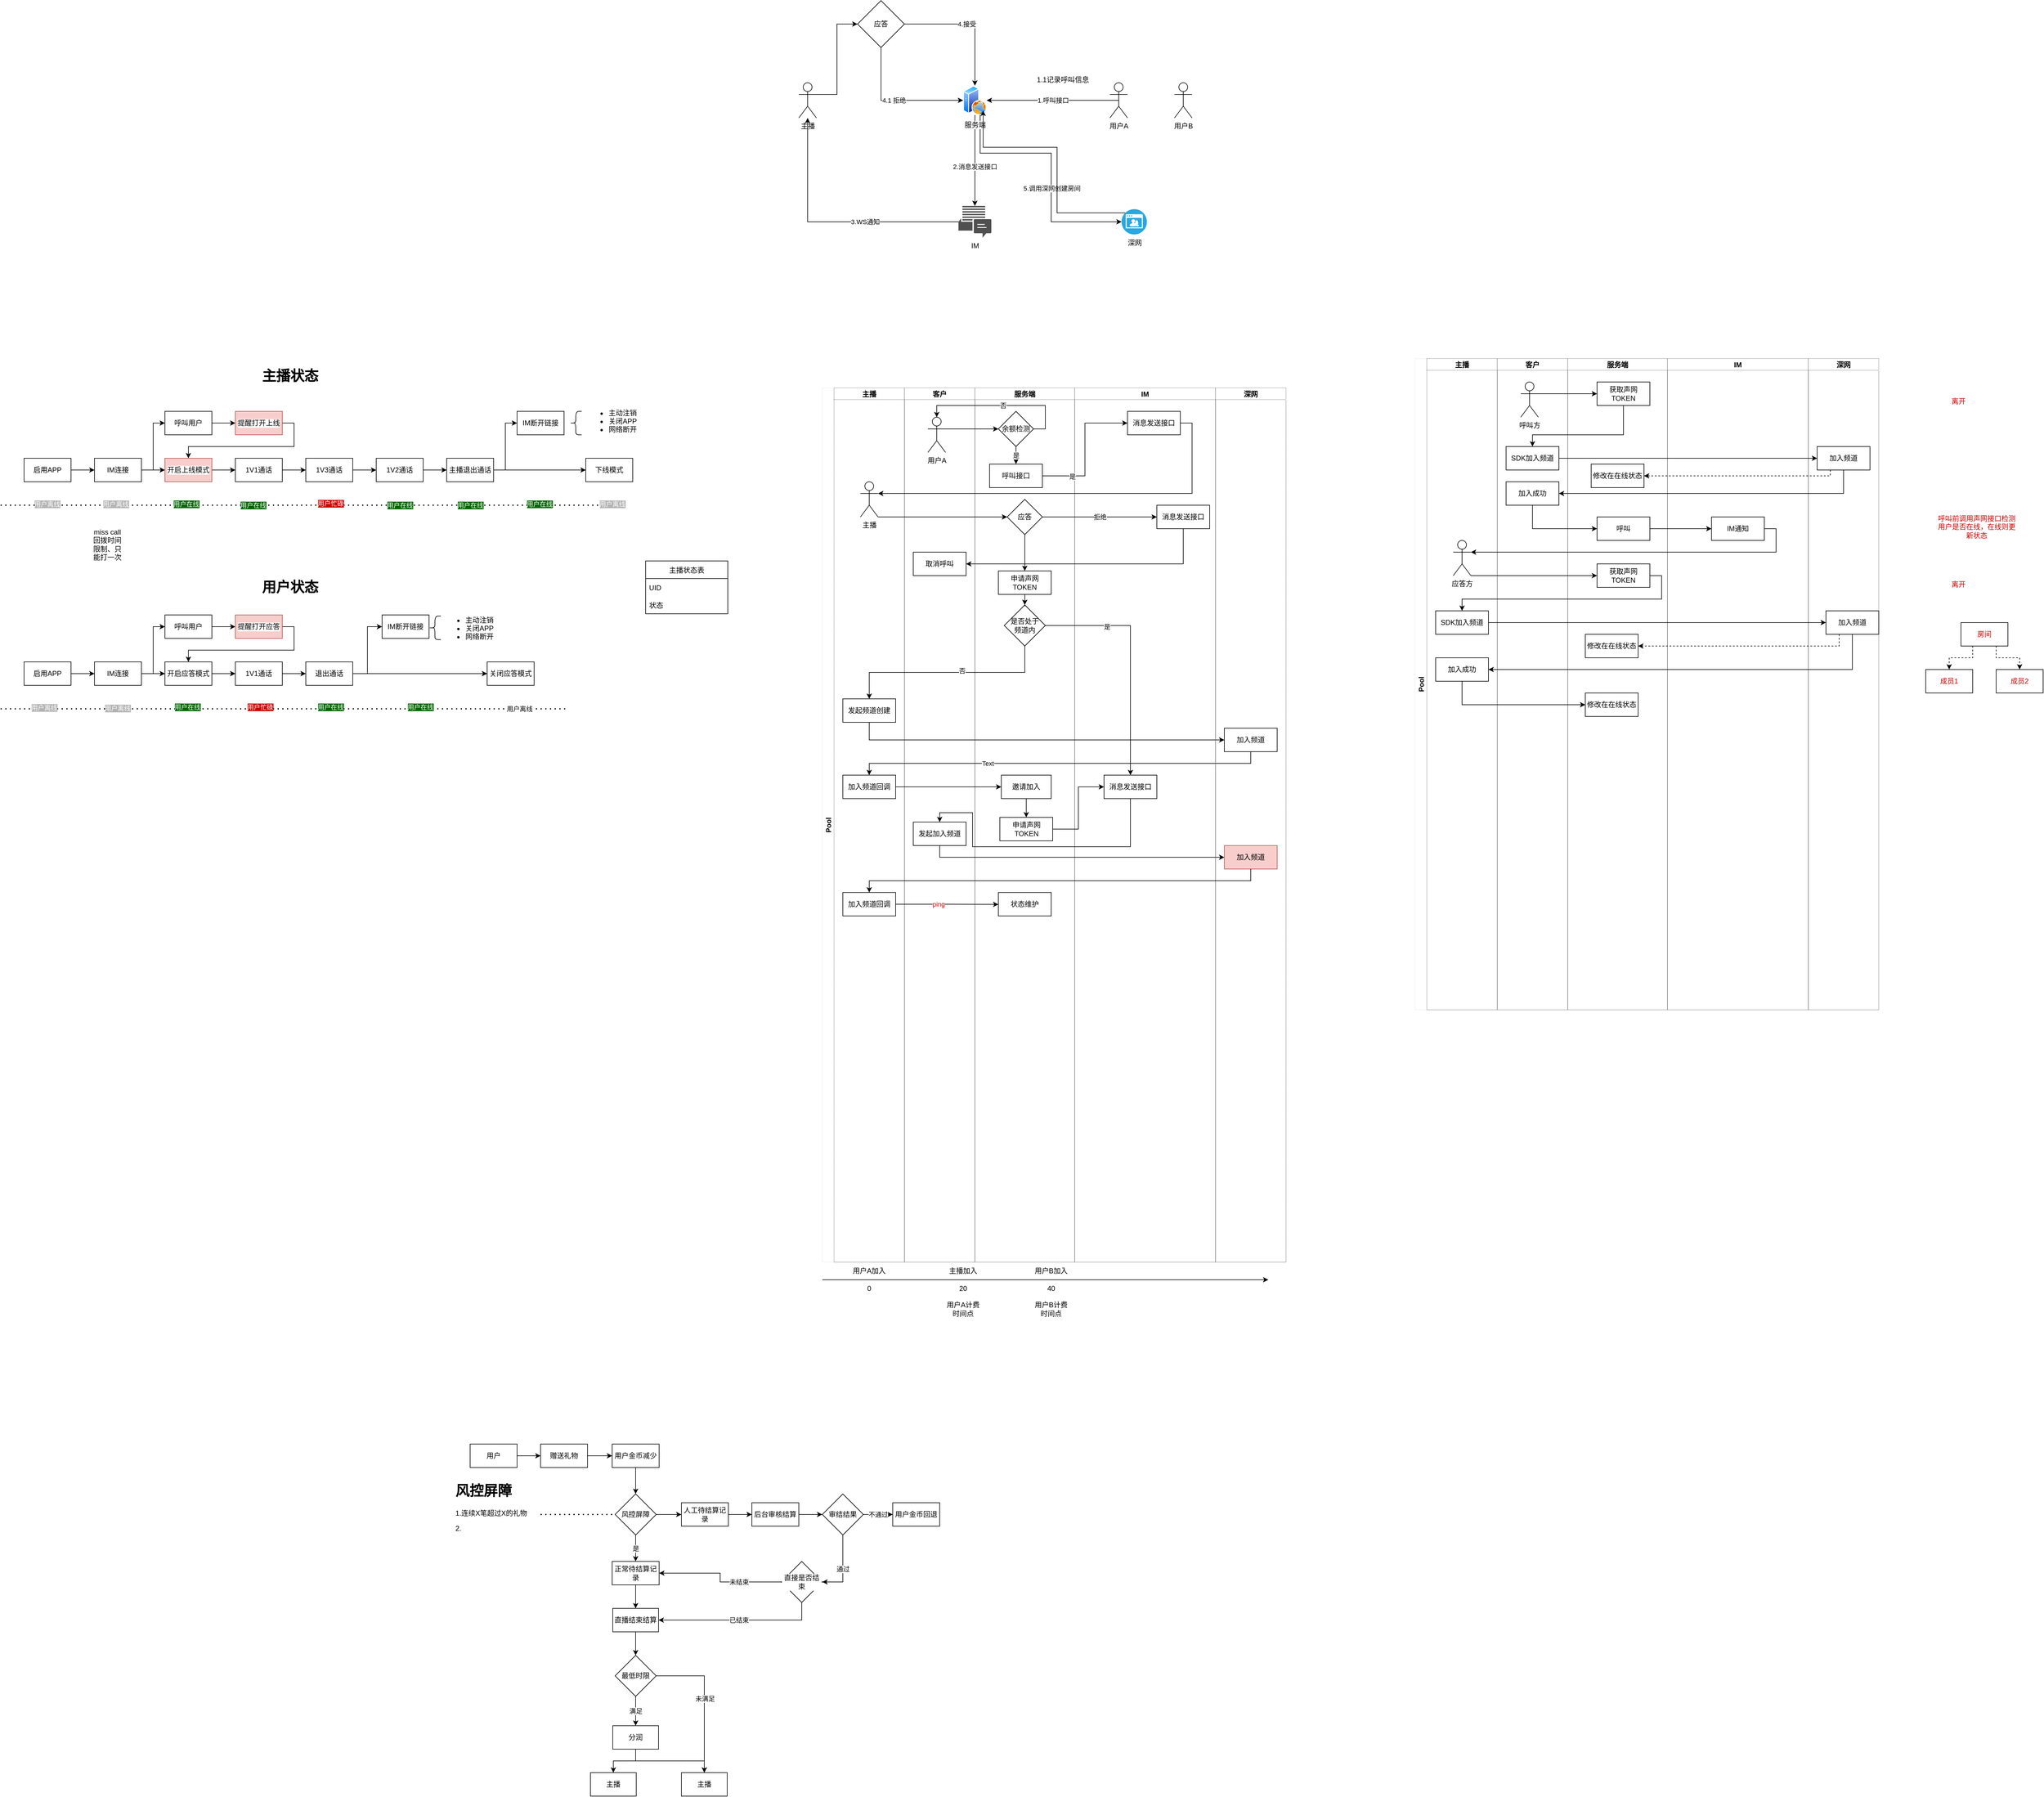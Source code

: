 <mxfile version="15.6.6" type="github">
  <diagram id="u0_twf8YNsRj_HJE-j4O" name="Page-1">
    <mxGraphModel dx="3022" dy="762" grid="1" gridSize="10" guides="1" tooltips="1" connect="1" arrows="1" fold="1" page="0" pageScale="1" pageWidth="827" pageHeight="1169" math="0" shadow="0">
      <root>
        <mxCell id="0" />
        <mxCell id="1" parent="0" />
        <mxCell id="g4sBY3vQFwJTmv0VMaXS-16" style="edgeStyle=orthogonalEdgeStyle;rounded=0;orthogonalLoop=1;jettySize=auto;html=1;exitX=1;exitY=0.333;exitDx=0;exitDy=0;exitPerimeter=0;entryX=0;entryY=0.5;entryDx=0;entryDy=0;" parent="1" source="g4sBY3vQFwJTmv0VMaXS-1" target="g4sBY3vQFwJTmv0VMaXS-15" edge="1">
          <mxGeometry relative="1" as="geometry" />
        </mxCell>
        <mxCell id="g4sBY3vQFwJTmv0VMaXS-1" value="主播" style="shape=umlActor;verticalLabelPosition=bottom;verticalAlign=top;html=1;outlineConnect=0;" parent="1" vertex="1">
          <mxGeometry x="160" y="200" width="30" height="60" as="geometry" />
        </mxCell>
        <mxCell id="g4sBY3vQFwJTmv0VMaXS-10" value="1.呼叫接口" style="edgeStyle=orthogonalEdgeStyle;rounded=0;orthogonalLoop=1;jettySize=auto;html=1;exitX=0.5;exitY=0.5;exitDx=0;exitDy=0;exitPerimeter=0;entryX=1;entryY=0.5;entryDx=0;entryDy=0;" parent="1" source="g4sBY3vQFwJTmv0VMaXS-2" target="g4sBY3vQFwJTmv0VMaXS-4" edge="1">
          <mxGeometry relative="1" as="geometry" />
        </mxCell>
        <mxCell id="g4sBY3vQFwJTmv0VMaXS-2" value="用户A" style="shape=umlActor;verticalLabelPosition=bottom;verticalAlign=top;html=1;outlineConnect=0;" parent="1" vertex="1">
          <mxGeometry x="690" y="200" width="30" height="60" as="geometry" />
        </mxCell>
        <mxCell id="g4sBY3vQFwJTmv0VMaXS-11" value="" style="edgeStyle=orthogonalEdgeStyle;rounded=0;orthogonalLoop=1;jettySize=auto;html=1;exitX=0.5;exitY=1;exitDx=0;exitDy=0;" parent="1" source="g4sBY3vQFwJTmv0VMaXS-4" target="g4sBY3vQFwJTmv0VMaXS-7" edge="1">
          <mxGeometry relative="1" as="geometry" />
        </mxCell>
        <mxCell id="g4sBY3vQFwJTmv0VMaXS-12" value="2.消息发送接口" style="edgeLabel;html=1;align=center;verticalAlign=middle;resizable=0;points=[];" parent="g4sBY3vQFwJTmv0VMaXS-11" vertex="1" connectable="0">
          <mxGeometry x="0.136" relative="1" as="geometry">
            <mxPoint as="offset" />
          </mxGeometry>
        </mxCell>
        <mxCell id="g4sBY3vQFwJTmv0VMaXS-25" style="edgeStyle=orthogonalEdgeStyle;rounded=0;orthogonalLoop=1;jettySize=auto;html=1;exitX=0.75;exitY=1;exitDx=0;exitDy=0;entryX=0;entryY=0.5;entryDx=0;entryDy=0;entryPerimeter=0;" parent="1" source="g4sBY3vQFwJTmv0VMaXS-4" target="g4sBY3vQFwJTmv0VMaXS-5" edge="1">
          <mxGeometry relative="1" as="geometry">
            <Array as="points">
              <mxPoint x="469" y="320" />
              <mxPoint x="590" y="320" />
              <mxPoint x="590" y="437" />
            </Array>
          </mxGeometry>
        </mxCell>
        <mxCell id="g4sBY3vQFwJTmv0VMaXS-26" value="5.调用深网创建房间" style="edgeLabel;html=1;align=center;verticalAlign=middle;resizable=0;points=[];" parent="g4sBY3vQFwJTmv0VMaXS-25" vertex="1" connectable="0">
          <mxGeometry x="-0.455" y="-1" relative="1" as="geometry">
            <mxPoint x="73" y="59" as="offset" />
          </mxGeometry>
        </mxCell>
        <mxCell id="g4sBY3vQFwJTmv0VMaXS-4" value="服务端" style="aspect=fixed;perimeter=ellipsePerimeter;html=1;align=center;shadow=0;dashed=0;spacingTop=3;image;image=img/lib/active_directory/web_server.svg;" parent="1" vertex="1">
          <mxGeometry x="440" y="205" width="40" height="50" as="geometry" />
        </mxCell>
        <mxCell id="g4sBY3vQFwJTmv0VMaXS-27" style="edgeStyle=orthogonalEdgeStyle;rounded=0;orthogonalLoop=1;jettySize=auto;html=1;exitX=0.145;exitY=0.145;exitDx=0;exitDy=0;exitPerimeter=0;entryX=1;entryY=1;entryDx=0;entryDy=0;" parent="1" source="g4sBY3vQFwJTmv0VMaXS-5" target="g4sBY3vQFwJTmv0VMaXS-4" edge="1">
          <mxGeometry relative="1" as="geometry">
            <Array as="points">
              <mxPoint x="600" y="422" />
              <mxPoint x="600" y="310" />
              <mxPoint x="474" y="310" />
            </Array>
          </mxGeometry>
        </mxCell>
        <mxCell id="g4sBY3vQFwJTmv0VMaXS-5" value="深网" style="fillColor=#28A8E0;verticalLabelPosition=bottom;sketch=0;html=1;strokeColor=#ffffff;verticalAlign=top;align=center;points=[[0.145,0.145,0],[0.5,0,0],[0.855,0.145,0],[1,0.5,0],[0.855,0.855,0],[0.5,1,0],[0.145,0.855,0],[0,0.5,0]];pointerEvents=1;shape=mxgraph.cisco_safe.compositeIcon;bgIcon=ellipse;resIcon=mxgraph.cisco_safe.capability.video;" parent="1" vertex="1">
          <mxGeometry x="710" y="415.5" width="43" height="43" as="geometry" />
        </mxCell>
        <mxCell id="g4sBY3vQFwJTmv0VMaXS-13" style="edgeStyle=orthogonalEdgeStyle;rounded=0;orthogonalLoop=1;jettySize=auto;html=1;" parent="1" source="g4sBY3vQFwJTmv0VMaXS-7" target="g4sBY3vQFwJTmv0VMaXS-1" edge="1">
          <mxGeometry relative="1" as="geometry" />
        </mxCell>
        <mxCell id="g4sBY3vQFwJTmv0VMaXS-14" value="3.WS通知" style="edgeLabel;html=1;align=center;verticalAlign=middle;resizable=0;points=[];" parent="g4sBY3vQFwJTmv0VMaXS-13" vertex="1" connectable="0">
          <mxGeometry x="-0.267" relative="1" as="geometry">
            <mxPoint as="offset" />
          </mxGeometry>
        </mxCell>
        <mxCell id="g4sBY3vQFwJTmv0VMaXS-7" value="IM" style="sketch=0;pointerEvents=1;shadow=0;dashed=0;html=1;strokeColor=none;fillColor=#505050;labelPosition=center;verticalLabelPosition=bottom;verticalAlign=top;outlineConnect=0;align=center;shape=mxgraph.office.communications.im_workload;" parent="1" vertex="1">
          <mxGeometry x="432" y="410" width="56" height="54" as="geometry" />
        </mxCell>
        <mxCell id="g4sBY3vQFwJTmv0VMaXS-8" value="用户B" style="shape=umlActor;verticalLabelPosition=bottom;verticalAlign=top;html=1;outlineConnect=0;" parent="1" vertex="1">
          <mxGeometry x="800" y="200" width="30" height="60" as="geometry" />
        </mxCell>
        <mxCell id="g4sBY3vQFwJTmv0VMaXS-19" style="edgeStyle=orthogonalEdgeStyle;rounded=0;orthogonalLoop=1;jettySize=auto;html=1;exitX=1;exitY=0.5;exitDx=0;exitDy=0;entryX=0.5;entryY=0;entryDx=0;entryDy=0;" parent="1" source="g4sBY3vQFwJTmv0VMaXS-15" target="g4sBY3vQFwJTmv0VMaXS-4" edge="1">
          <mxGeometry relative="1" as="geometry" />
        </mxCell>
        <mxCell id="g4sBY3vQFwJTmv0VMaXS-20" value="4.接受" style="edgeLabel;html=1;align=center;verticalAlign=middle;resizable=0;points=[];" parent="g4sBY3vQFwJTmv0VMaXS-19" vertex="1" connectable="0">
          <mxGeometry x="-0.058" relative="1" as="geometry">
            <mxPoint as="offset" />
          </mxGeometry>
        </mxCell>
        <mxCell id="g4sBY3vQFwJTmv0VMaXS-22" style="edgeStyle=orthogonalEdgeStyle;rounded=0;orthogonalLoop=1;jettySize=auto;html=1;exitX=0.5;exitY=1;exitDx=0;exitDy=0;entryX=0;entryY=0.5;entryDx=0;entryDy=0;" parent="1" source="g4sBY3vQFwJTmv0VMaXS-15" target="g4sBY3vQFwJTmv0VMaXS-4" edge="1">
          <mxGeometry relative="1" as="geometry" />
        </mxCell>
        <mxCell id="g4sBY3vQFwJTmv0VMaXS-23" value="4.1&amp;nbsp;拒绝" style="edgeLabel;html=1;align=center;verticalAlign=middle;resizable=0;points=[];" parent="g4sBY3vQFwJTmv0VMaXS-22" vertex="1" connectable="0">
          <mxGeometry x="-0.026" relative="1" as="geometry">
            <mxPoint as="offset" />
          </mxGeometry>
        </mxCell>
        <mxCell id="g4sBY3vQFwJTmv0VMaXS-15" value="应答" style="rhombus;whiteSpace=wrap;html=1;" parent="1" vertex="1">
          <mxGeometry x="260" y="60" width="80" height="80" as="geometry" />
        </mxCell>
        <mxCell id="g4sBY3vQFwJTmv0VMaXS-18" value="1.1记录呼叫信息" style="text;html=1;strokeColor=none;fillColor=none;align=center;verticalAlign=middle;whiteSpace=wrap;rounded=0;" parent="1" vertex="1">
          <mxGeometry x="560" y="180" width="100" height="30" as="geometry" />
        </mxCell>
        <mxCell id="g4sBY3vQFwJTmv0VMaXS-29" value="Pool" style="swimlane;childLayout=stackLayout;resizeParent=1;resizeParentMax=0;startSize=20;horizontal=0;horizontalStack=1;strokeColor=#E6E6E6;dashed=1;dashPattern=1 1;" parent="1" vertex="1">
          <mxGeometry x="200" y="720" width="790" height="1490" as="geometry" />
        </mxCell>
        <mxCell id="g4sBY3vQFwJTmv0VMaXS-30" value="主播" style="swimlane;startSize=20;strokeColor=#808080;dashed=1;dashPattern=1 1;" parent="g4sBY3vQFwJTmv0VMaXS-29" vertex="1">
          <mxGeometry x="20" width="120" height="1490" as="geometry" />
        </mxCell>
        <mxCell id="g4sBY3vQFwJTmv0VMaXS-46" value="主播" style="shape=umlActor;verticalLabelPosition=bottom;verticalAlign=top;html=1;outlineConnect=0;" parent="g4sBY3vQFwJTmv0VMaXS-30" vertex="1">
          <mxGeometry x="45" y="160" width="30" height="60" as="geometry" />
        </mxCell>
        <mxCell id="bjaMCamKSF5sM4Zxcl0b-6" value="发起频道创建" style="rounded=0;whiteSpace=wrap;html=1;" parent="g4sBY3vQFwJTmv0VMaXS-30" vertex="1">
          <mxGeometry x="15" y="530" width="90" height="40" as="geometry" />
        </mxCell>
        <mxCell id="z2xvUa6bOidR-Bl0gTQm-137" value="加入频道回调" style="rounded=0;whiteSpace=wrap;html=1;" parent="g4sBY3vQFwJTmv0VMaXS-30" vertex="1">
          <mxGeometry x="15" y="660" width="90" height="40" as="geometry" />
        </mxCell>
        <mxCell id="z2xvUa6bOidR-Bl0gTQm-191" value="加入频道回调" style="rounded=0;whiteSpace=wrap;html=1;" parent="g4sBY3vQFwJTmv0VMaXS-30" vertex="1">
          <mxGeometry x="15" y="860" width="90" height="40" as="geometry" />
        </mxCell>
        <mxCell id="g4sBY3vQFwJTmv0VMaXS-31" value="客户" style="swimlane;startSize=20;strokeColor=#808080;dashed=1;dashPattern=1 1;" parent="g4sBY3vQFwJTmv0VMaXS-29" vertex="1">
          <mxGeometry x="140" width="120" height="1490" as="geometry" />
        </mxCell>
        <mxCell id="g4sBY3vQFwJTmv0VMaXS-40" value="用户A" style="shape=umlActor;verticalLabelPosition=bottom;verticalAlign=top;html=1;outlineConnect=0;" parent="g4sBY3vQFwJTmv0VMaXS-31" vertex="1">
          <mxGeometry x="40" y="50" width="30" height="60" as="geometry" />
        </mxCell>
        <mxCell id="z2xvUa6bOidR-Bl0gTQm-132" value="取消呼叫" style="rounded=0;whiteSpace=wrap;html=1;" parent="g4sBY3vQFwJTmv0VMaXS-31" vertex="1">
          <mxGeometry x="15" y="280" width="90" height="40" as="geometry" />
        </mxCell>
        <mxCell id="z2xvUa6bOidR-Bl0gTQm-143" value="发起加入频道" style="rounded=0;whiteSpace=wrap;html=1;" parent="g4sBY3vQFwJTmv0VMaXS-31" vertex="1">
          <mxGeometry x="15" y="740" width="90" height="40" as="geometry" />
        </mxCell>
        <mxCell id="g4sBY3vQFwJTmv0VMaXS-32" value="服务端" style="swimlane;startSize=20;strokeColor=#808080;dashed=1;dashPattern=1 1;" parent="g4sBY3vQFwJTmv0VMaXS-29" vertex="1">
          <mxGeometry x="260" width="170" height="1490" as="geometry" />
        </mxCell>
        <mxCell id="g4sBY3vQFwJTmv0VMaXS-42" value="呼叫接口" style="rounded=0;whiteSpace=wrap;html=1;" parent="g4sBY3vQFwJTmv0VMaXS-32" vertex="1">
          <mxGeometry x="25" y="130" width="90" height="40" as="geometry" />
        </mxCell>
        <mxCell id="t0FxqeCYsKIWs9JOHYrU-2" value="是" style="edgeStyle=orthogonalEdgeStyle;rounded=0;orthogonalLoop=1;jettySize=auto;html=1;exitX=0.5;exitY=1;exitDx=0;exitDy=0;" parent="g4sBY3vQFwJTmv0VMaXS-32" source="g4sBY3vQFwJTmv0VMaXS-55" target="g4sBY3vQFwJTmv0VMaXS-42" edge="1">
          <mxGeometry relative="1" as="geometry" />
        </mxCell>
        <mxCell id="g4sBY3vQFwJTmv0VMaXS-55" value="余额检测" style="rhombus;whiteSpace=wrap;html=1;" parent="g4sBY3vQFwJTmv0VMaXS-32" vertex="1">
          <mxGeometry x="40" y="40" width="60" height="60" as="geometry" />
        </mxCell>
        <mxCell id="t0FxqeCYsKIWs9JOHYrU-12" style="edgeStyle=orthogonalEdgeStyle;rounded=0;orthogonalLoop=1;jettySize=auto;html=1;exitX=0.5;exitY=1;exitDx=0;exitDy=0;strokeColor=default;labelBackgroundColor=default;fontColor=default;entryX=0.5;entryY=0;entryDx=0;entryDy=0;" parent="g4sBY3vQFwJTmv0VMaXS-32" source="z2xvUa6bOidR-Bl0gTQm-128" target="pI7oZdxJtOxQLC7SE2ko-5" edge="1">
          <mxGeometry relative="1" as="geometry">
            <mxPoint x="90" y="278" as="targetPoint" />
          </mxGeometry>
        </mxCell>
        <mxCell id="z2xvUa6bOidR-Bl0gTQm-128" value="应答" style="rhombus;whiteSpace=wrap;html=1;" parent="g4sBY3vQFwJTmv0VMaXS-32" vertex="1">
          <mxGeometry x="55" y="190" width="60" height="60" as="geometry" />
        </mxCell>
        <mxCell id="pI7oZdxJtOxQLC7SE2ko-2" style="edgeStyle=orthogonalEdgeStyle;rounded=0;orthogonalLoop=1;jettySize=auto;html=1;exitX=0.5;exitY=1;exitDx=0;exitDy=0;labelBackgroundColor=default;fontColor=default;strokeColor=default;" edge="1" parent="g4sBY3vQFwJTmv0VMaXS-32" source="z2xvUa6bOidR-Bl0gTQm-139" target="z2xvUa6bOidR-Bl0gTQm-187">
          <mxGeometry relative="1" as="geometry" />
        </mxCell>
        <mxCell id="z2xvUa6bOidR-Bl0gTQm-139" value="邀请加入" style="rounded=0;whiteSpace=wrap;html=1;" parent="g4sBY3vQFwJTmv0VMaXS-32" vertex="1">
          <mxGeometry x="45" y="660" width="85" height="40" as="geometry" />
        </mxCell>
        <mxCell id="z2xvUa6bOidR-Bl0gTQm-187" value="申请声网TOKEN" style="rounded=0;whiteSpace=wrap;html=1;fillColor=default;strokeColor=default;fontColor=default;" parent="g4sBY3vQFwJTmv0VMaXS-32" vertex="1">
          <mxGeometry x="42.5" y="732" width="90" height="40" as="geometry" />
        </mxCell>
        <mxCell id="z2xvUa6bOidR-Bl0gTQm-193" value="状态维护" style="rounded=0;whiteSpace=wrap;html=1;" parent="g4sBY3vQFwJTmv0VMaXS-32" vertex="1">
          <mxGeometry x="40" y="860" width="90" height="40" as="geometry" />
        </mxCell>
        <mxCell id="t0FxqeCYsKIWs9JOHYrU-11" value="是否处于&lt;br&gt;频道内" style="rhombus;whiteSpace=wrap;html=1;" parent="g4sBY3vQFwJTmv0VMaXS-32" vertex="1">
          <mxGeometry x="50" y="370" width="70" height="70" as="geometry" />
        </mxCell>
        <mxCell id="pI7oZdxJtOxQLC7SE2ko-6" style="edgeStyle=orthogonalEdgeStyle;rounded=0;orthogonalLoop=1;jettySize=auto;html=1;exitX=0.5;exitY=1;exitDx=0;exitDy=0;labelBackgroundColor=default;fontColor=default;strokeColor=default;" edge="1" parent="g4sBY3vQFwJTmv0VMaXS-32" source="pI7oZdxJtOxQLC7SE2ko-5" target="t0FxqeCYsKIWs9JOHYrU-11">
          <mxGeometry relative="1" as="geometry" />
        </mxCell>
        <mxCell id="pI7oZdxJtOxQLC7SE2ko-5" value="申请声网TOKEN" style="rounded=0;whiteSpace=wrap;html=1;fillColor=default;strokeColor=default;fontColor=default;" vertex="1" parent="g4sBY3vQFwJTmv0VMaXS-32">
          <mxGeometry x="40" y="312" width="90" height="40" as="geometry" />
        </mxCell>
        <mxCell id="g4sBY3vQFwJTmv0VMaXS-38" value="IM" style="swimlane;startSize=20;strokeColor=#808080;dashed=1;dashPattern=1 1;fillColor=default;fontColor=default;" parent="g4sBY3vQFwJTmv0VMaXS-29" vertex="1">
          <mxGeometry x="430" width="240" height="1490" as="geometry" />
        </mxCell>
        <mxCell id="g4sBY3vQFwJTmv0VMaXS-45" value="消息发送接口" style="rounded=0;whiteSpace=wrap;html=1;" parent="g4sBY3vQFwJTmv0VMaXS-38" vertex="1">
          <mxGeometry x="90" y="40" width="90" height="40" as="geometry" />
        </mxCell>
        <mxCell id="z2xvUa6bOidR-Bl0gTQm-129" value="消息发送接口" style="rounded=0;whiteSpace=wrap;html=1;" parent="g4sBY3vQFwJTmv0VMaXS-38" vertex="1">
          <mxGeometry x="140" y="200" width="90" height="40" as="geometry" />
        </mxCell>
        <mxCell id="z2xvUa6bOidR-Bl0gTQm-141" value="消息发送接口" style="rounded=0;whiteSpace=wrap;html=1;" parent="g4sBY3vQFwJTmv0VMaXS-38" vertex="1">
          <mxGeometry x="50" y="660" width="90" height="40" as="geometry" />
        </mxCell>
        <mxCell id="g4sBY3vQFwJTmv0VMaXS-41" style="edgeStyle=orthogonalEdgeStyle;rounded=0;orthogonalLoop=1;jettySize=auto;html=1;exitX=1;exitY=0.333;exitDx=0;exitDy=0;exitPerimeter=0;entryX=0;entryY=0.5;entryDx=0;entryDy=0;" parent="g4sBY3vQFwJTmv0VMaXS-29" source="g4sBY3vQFwJTmv0VMaXS-40" target="g4sBY3vQFwJTmv0VMaXS-55" edge="1">
          <mxGeometry relative="1" as="geometry">
            <mxPoint x="290" y="70.143" as="targetPoint" />
          </mxGeometry>
        </mxCell>
        <mxCell id="g4sBY3vQFwJTmv0VMaXS-47" style="edgeStyle=orthogonalEdgeStyle;rounded=0;orthogonalLoop=1;jettySize=auto;html=1;exitX=1;exitY=0.5;exitDx=0;exitDy=0;entryX=1;entryY=0.333;entryDx=0;entryDy=0;entryPerimeter=0;" parent="g4sBY3vQFwJTmv0VMaXS-29" source="g4sBY3vQFwJTmv0VMaXS-45" target="g4sBY3vQFwJTmv0VMaXS-46" edge="1">
          <mxGeometry relative="1" as="geometry" />
        </mxCell>
        <mxCell id="g4sBY3vQFwJTmv0VMaXS-48" style="edgeStyle=orthogonalEdgeStyle;rounded=0;orthogonalLoop=1;jettySize=auto;html=1;exitX=1;exitY=1;exitDx=0;exitDy=0;exitPerimeter=0;entryX=0;entryY=0.5;entryDx=0;entryDy=0;" parent="g4sBY3vQFwJTmv0VMaXS-29" source="g4sBY3vQFwJTmv0VMaXS-46" target="z2xvUa6bOidR-Bl0gTQm-128" edge="1">
          <mxGeometry relative="1" as="geometry">
            <mxPoint x="300" y="220" as="targetPoint" />
            <Array as="points">
              <mxPoint x="150" y="220" />
              <mxPoint x="150" y="220" />
            </Array>
          </mxGeometry>
        </mxCell>
        <mxCell id="bjaMCamKSF5sM4Zxcl0b-8" style="edgeStyle=orthogonalEdgeStyle;rounded=0;orthogonalLoop=1;jettySize=auto;html=1;exitX=0.5;exitY=1;exitDx=0;exitDy=0;entryX=0;entryY=0.5;entryDx=0;entryDy=0;" parent="g4sBY3vQFwJTmv0VMaXS-29" source="bjaMCamKSF5sM4Zxcl0b-6" target="bjaMCamKSF5sM4Zxcl0b-7" edge="1">
          <mxGeometry relative="1" as="geometry">
            <Array as="points">
              <mxPoint x="80" y="600" />
              <mxPoint x="685" y="600" />
            </Array>
            <mxPoint x="80" y="720.0" as="sourcePoint" />
          </mxGeometry>
        </mxCell>
        <mxCell id="z2xvUa6bOidR-Bl0gTQm-130" value="拒绝" style="edgeStyle=orthogonalEdgeStyle;rounded=0;orthogonalLoop=1;jettySize=auto;html=1;exitX=1;exitY=0.5;exitDx=0;exitDy=0;entryX=0;entryY=0.5;entryDx=0;entryDy=0;" parent="g4sBY3vQFwJTmv0VMaXS-29" source="z2xvUa6bOidR-Bl0gTQm-128" target="z2xvUa6bOidR-Bl0gTQm-129" edge="1">
          <mxGeometry relative="1" as="geometry" />
        </mxCell>
        <mxCell id="z2xvUa6bOidR-Bl0gTQm-133" style="edgeStyle=orthogonalEdgeStyle;rounded=0;orthogonalLoop=1;jettySize=auto;html=1;exitX=0.5;exitY=1;exitDx=0;exitDy=0;entryX=1;entryY=0.5;entryDx=0;entryDy=0;" parent="g4sBY3vQFwJTmv0VMaXS-29" source="z2xvUa6bOidR-Bl0gTQm-129" target="z2xvUa6bOidR-Bl0gTQm-132" edge="1">
          <mxGeometry relative="1" as="geometry" />
        </mxCell>
        <mxCell id="z2xvUa6bOidR-Bl0gTQm-138" style="edgeStyle=orthogonalEdgeStyle;rounded=0;orthogonalLoop=1;jettySize=auto;html=1;exitX=0.5;exitY=1;exitDx=0;exitDy=0;entryX=0.5;entryY=0;entryDx=0;entryDy=0;" parent="g4sBY3vQFwJTmv0VMaXS-29" source="bjaMCamKSF5sM4Zxcl0b-7" target="z2xvUa6bOidR-Bl0gTQm-137" edge="1">
          <mxGeometry relative="1" as="geometry" />
        </mxCell>
        <mxCell id="t0FxqeCYsKIWs9JOHYrU-9" value="Text" style="edgeLabel;html=1;align=center;verticalAlign=middle;resizable=0;points=[];" parent="z2xvUa6bOidR-Bl0gTQm-138" vertex="1" connectable="0">
          <mxGeometry x="0.356" relative="1" as="geometry">
            <mxPoint as="offset" />
          </mxGeometry>
        </mxCell>
        <mxCell id="z2xvUa6bOidR-Bl0gTQm-140" style="edgeStyle=orthogonalEdgeStyle;rounded=0;orthogonalLoop=1;jettySize=auto;html=1;exitX=1;exitY=0.5;exitDx=0;exitDy=0;entryX=0;entryY=0.5;entryDx=0;entryDy=0;" parent="g4sBY3vQFwJTmv0VMaXS-29" source="z2xvUa6bOidR-Bl0gTQm-137" target="z2xvUa6bOidR-Bl0gTQm-139" edge="1">
          <mxGeometry relative="1" as="geometry" />
        </mxCell>
        <mxCell id="z2xvUa6bOidR-Bl0gTQm-189" style="edgeStyle=orthogonalEdgeStyle;rounded=0;orthogonalLoop=1;jettySize=auto;html=1;exitX=0.5;exitY=1;exitDx=0;exitDy=0;fontColor=#CC0000;" parent="g4sBY3vQFwJTmv0VMaXS-29" source="z2xvUa6bOidR-Bl0gTQm-143" target="z2xvUa6bOidR-Bl0gTQm-145" edge="1">
          <mxGeometry relative="1" as="geometry" />
        </mxCell>
        <mxCell id="g4sBY3vQFwJTmv0VMaXS-39" value="深网" style="swimlane;startSize=20;strokeColor=#808080;dashed=1;dashPattern=1 1;" parent="g4sBY3vQFwJTmv0VMaXS-29" vertex="1">
          <mxGeometry x="670" width="120" height="1490" as="geometry" />
        </mxCell>
        <mxCell id="bjaMCamKSF5sM4Zxcl0b-7" value="加入频道" style="rounded=0;whiteSpace=wrap;html=1;" parent="g4sBY3vQFwJTmv0VMaXS-39" vertex="1">
          <mxGeometry x="15" y="580" width="90" height="40" as="geometry" />
        </mxCell>
        <mxCell id="z2xvUa6bOidR-Bl0gTQm-145" value="加入频道" style="rounded=0;whiteSpace=wrap;html=1;fillColor=#f8cecc;strokeColor=#b85450;" parent="g4sBY3vQFwJTmv0VMaXS-39" vertex="1">
          <mxGeometry x="15" y="780" width="90" height="40" as="geometry" />
        </mxCell>
        <mxCell id="z2xvUa6bOidR-Bl0gTQm-190" style="edgeStyle=orthogonalEdgeStyle;rounded=0;orthogonalLoop=1;jettySize=auto;html=1;exitX=0.5;exitY=1;exitDx=0;exitDy=0;fontColor=#CC0000;entryX=0.5;entryY=0;entryDx=0;entryDy=0;" parent="g4sBY3vQFwJTmv0VMaXS-29" source="z2xvUa6bOidR-Bl0gTQm-145" target="z2xvUa6bOidR-Bl0gTQm-191" edge="1">
          <mxGeometry relative="1" as="geometry">
            <mxPoint x="80.0" y="890" as="targetPoint" />
          </mxGeometry>
        </mxCell>
        <mxCell id="t0FxqeCYsKIWs9JOHYrU-3" style="edgeStyle=orthogonalEdgeStyle;rounded=0;orthogonalLoop=1;jettySize=auto;html=1;exitX=1;exitY=0.5;exitDx=0;exitDy=0;entryX=0;entryY=0.5;entryDx=0;entryDy=0;" parent="g4sBY3vQFwJTmv0VMaXS-29" source="g4sBY3vQFwJTmv0VMaXS-42" target="g4sBY3vQFwJTmv0VMaXS-45" edge="1">
          <mxGeometry relative="1" as="geometry" />
        </mxCell>
        <mxCell id="t0FxqeCYsKIWs9JOHYrU-5" value="是" style="edgeLabel;html=1;align=center;verticalAlign=middle;resizable=0;points=[];" parent="t0FxqeCYsKIWs9JOHYrU-3" vertex="1" connectable="0">
          <mxGeometry x="-0.568" y="-1" relative="1" as="geometry">
            <mxPoint as="offset" />
          </mxGeometry>
        </mxCell>
        <mxCell id="t0FxqeCYsKIWs9JOHYrU-4" value="否" style="edgeStyle=orthogonalEdgeStyle;rounded=0;orthogonalLoop=1;jettySize=auto;html=1;exitX=1;exitY=0.5;exitDx=0;exitDy=0;entryX=0.5;entryY=0;entryDx=0;entryDy=0;entryPerimeter=0;" parent="g4sBY3vQFwJTmv0VMaXS-29" source="g4sBY3vQFwJTmv0VMaXS-55" target="g4sBY3vQFwJTmv0VMaXS-40" edge="1">
          <mxGeometry relative="1" as="geometry">
            <mxPoint x="195" y="40" as="targetPoint" />
            <Array as="points">
              <mxPoint x="380" y="70" />
              <mxPoint x="380" y="30" />
              <mxPoint x="195" y="30" />
            </Array>
          </mxGeometry>
        </mxCell>
        <mxCell id="t0FxqeCYsKIWs9JOHYrU-15" style="edgeStyle=orthogonalEdgeStyle;rounded=0;orthogonalLoop=1;jettySize=auto;html=1;exitX=1;exitY=0.5;exitDx=0;exitDy=0;" parent="g4sBY3vQFwJTmv0VMaXS-29" source="t0FxqeCYsKIWs9JOHYrU-11" target="z2xvUa6bOidR-Bl0gTQm-141" edge="1">
          <mxGeometry relative="1" as="geometry" />
        </mxCell>
        <mxCell id="t0FxqeCYsKIWs9JOHYrU-16" value="是" style="edgeLabel;html=1;align=center;verticalAlign=middle;resizable=0;points=[];" parent="t0FxqeCYsKIWs9JOHYrU-15" vertex="1" connectable="0">
          <mxGeometry x="-0.475" y="-2" relative="1" as="geometry">
            <mxPoint as="offset" />
          </mxGeometry>
        </mxCell>
        <mxCell id="pI7oZdxJtOxQLC7SE2ko-3" style="edgeStyle=orthogonalEdgeStyle;rounded=0;orthogonalLoop=1;jettySize=auto;html=1;exitX=1;exitY=0.5;exitDx=0;exitDy=0;entryX=0;entryY=0.5;entryDx=0;entryDy=0;labelBackgroundColor=default;fontColor=default;strokeColor=default;" edge="1" parent="g4sBY3vQFwJTmv0VMaXS-29" source="z2xvUa6bOidR-Bl0gTQm-187" target="z2xvUa6bOidR-Bl0gTQm-141">
          <mxGeometry relative="1" as="geometry" />
        </mxCell>
        <mxCell id="pI7oZdxJtOxQLC7SE2ko-4" style="edgeStyle=orthogonalEdgeStyle;rounded=0;orthogonalLoop=1;jettySize=auto;html=1;exitX=0.5;exitY=1;exitDx=0;exitDy=0;entryX=0.5;entryY=0;entryDx=0;entryDy=0;labelBackgroundColor=default;fontColor=default;strokeColor=default;" edge="1" parent="g4sBY3vQFwJTmv0VMaXS-29" source="z2xvUa6bOidR-Bl0gTQm-141" target="z2xvUa6bOidR-Bl0gTQm-143">
          <mxGeometry relative="1" as="geometry">
            <Array as="points">
              <mxPoint x="525" y="782" />
              <mxPoint x="256" y="782" />
              <mxPoint x="256" y="724" />
              <mxPoint x="200" y="724" />
            </Array>
          </mxGeometry>
        </mxCell>
        <mxCell id="t0FxqeCYsKIWs9JOHYrU-13" style="edgeStyle=orthogonalEdgeStyle;rounded=0;orthogonalLoop=1;jettySize=auto;html=1;exitX=0.5;exitY=1;exitDx=0;exitDy=0;entryX=0.5;entryY=0;entryDx=0;entryDy=0;strokeColor=default;labelBackgroundColor=default;fontColor=default;" parent="g4sBY3vQFwJTmv0VMaXS-29" source="t0FxqeCYsKIWs9JOHYrU-11" target="bjaMCamKSF5sM4Zxcl0b-6" edge="1">
          <mxGeometry relative="1" as="geometry">
            <mxPoint x="345" y="480" as="targetPoint" />
          </mxGeometry>
        </mxCell>
        <mxCell id="t0FxqeCYsKIWs9JOHYrU-14" value="否" style="edgeLabel;html=1;align=center;verticalAlign=middle;resizable=0;points=[];" parent="t0FxqeCYsKIWs9JOHYrU-13" vertex="1" connectable="0">
          <mxGeometry x="-0.145" y="-3" relative="1" as="geometry">
            <mxPoint as="offset" />
          </mxGeometry>
        </mxCell>
        <mxCell id="bjaMCamKSF5sM4Zxcl0b-14" value="" style="endArrow=classic;html=1;rounded=0;" parent="1" edge="1">
          <mxGeometry width="50" height="50" relative="1" as="geometry">
            <mxPoint x="200" y="2240" as="sourcePoint" />
            <mxPoint x="960" y="2240" as="targetPoint" />
          </mxGeometry>
        </mxCell>
        <mxCell id="bjaMCamKSF5sM4Zxcl0b-15" value="用户A加入" style="text;html=1;strokeColor=none;fillColor=none;align=center;verticalAlign=middle;whiteSpace=wrap;rounded=0;dashed=1;dashPattern=1 1;" parent="1" vertex="1">
          <mxGeometry x="250" y="2210" width="60" height="30" as="geometry" />
        </mxCell>
        <mxCell id="bjaMCamKSF5sM4Zxcl0b-16" value="主播加入" style="text;html=1;strokeColor=none;fillColor=none;align=center;verticalAlign=middle;whiteSpace=wrap;rounded=0;dashed=1;dashPattern=1 1;" parent="1" vertex="1">
          <mxGeometry x="410" y="2210" width="60" height="30" as="geometry" />
        </mxCell>
        <mxCell id="bjaMCamKSF5sM4Zxcl0b-17" value="用户B加入" style="text;html=1;strokeColor=none;fillColor=none;align=center;verticalAlign=middle;whiteSpace=wrap;rounded=0;dashed=1;dashPattern=1 1;" parent="1" vertex="1">
          <mxGeometry x="560" y="2210" width="60" height="30" as="geometry" />
        </mxCell>
        <mxCell id="bjaMCamKSF5sM4Zxcl0b-18" value="0" style="text;html=1;strokeColor=none;fillColor=none;align=center;verticalAlign=middle;whiteSpace=wrap;rounded=0;dashed=1;dashPattern=1 1;" parent="1" vertex="1">
          <mxGeometry x="250" y="2240" width="60" height="30" as="geometry" />
        </mxCell>
        <mxCell id="bjaMCamKSF5sM4Zxcl0b-19" value="20" style="text;html=1;strokeColor=none;fillColor=none;align=center;verticalAlign=middle;whiteSpace=wrap;rounded=0;dashed=1;dashPattern=1 1;" parent="1" vertex="1">
          <mxGeometry x="410" y="2240" width="60" height="30" as="geometry" />
        </mxCell>
        <mxCell id="bjaMCamKSF5sM4Zxcl0b-20" value="40" style="text;html=1;strokeColor=none;fillColor=none;align=center;verticalAlign=middle;whiteSpace=wrap;rounded=0;dashed=1;dashPattern=1 1;" parent="1" vertex="1">
          <mxGeometry x="560" y="2240" width="60" height="30" as="geometry" />
        </mxCell>
        <mxCell id="bjaMCamKSF5sM4Zxcl0b-21" value="用户A计费时间点" style="text;html=1;strokeColor=none;fillColor=none;align=center;verticalAlign=middle;whiteSpace=wrap;rounded=0;dashed=1;dashPattern=1 1;" parent="1" vertex="1">
          <mxGeometry x="410" y="2270" width="60" height="40" as="geometry" />
        </mxCell>
        <mxCell id="bjaMCamKSF5sM4Zxcl0b-22" value="用户B计费时间点" style="text;html=1;strokeColor=none;fillColor=none;align=center;verticalAlign=middle;whiteSpace=wrap;rounded=0;dashed=1;dashPattern=1 1;" parent="1" vertex="1">
          <mxGeometry x="560" y="2270" width="60" height="40" as="geometry" />
        </mxCell>
        <mxCell id="z2xvUa6bOidR-Bl0gTQm-1" value="Pool" style="swimlane;childLayout=stackLayout;resizeParent=1;resizeParentMax=0;startSize=20;horizontal=0;horizontalStack=1;strokeColor=#E6E6E6;dashed=1;dashPattern=1 1;" parent="1" vertex="1">
          <mxGeometry x="1210" y="670" width="790" height="1110" as="geometry" />
        </mxCell>
        <mxCell id="z2xvUa6bOidR-Bl0gTQm-2" value="主播" style="swimlane;startSize=20;strokeColor=#808080;dashed=1;dashPattern=1 1;" parent="z2xvUa6bOidR-Bl0gTQm-1" vertex="1">
          <mxGeometry x="20" width="120" height="1110" as="geometry" />
        </mxCell>
        <mxCell id="z2xvUa6bOidR-Bl0gTQm-3" value="应答方" style="shape=umlActor;verticalLabelPosition=bottom;verticalAlign=top;html=1;outlineConnect=0;" parent="z2xvUa6bOidR-Bl0gTQm-2" vertex="1">
          <mxGeometry x="45" y="310" width="30" height="60" as="geometry" />
        </mxCell>
        <mxCell id="z2xvUa6bOidR-Bl0gTQm-110" value="加入成功" style="rounded=0;whiteSpace=wrap;html=1;" parent="z2xvUa6bOidR-Bl0gTQm-2" vertex="1">
          <mxGeometry x="15" y="510" width="90" height="40" as="geometry" />
        </mxCell>
        <mxCell id="z2xvUa6bOidR-Bl0gTQm-165" value="SDK加入频道" style="rounded=0;whiteSpace=wrap;html=1;" parent="z2xvUa6bOidR-Bl0gTQm-2" vertex="1">
          <mxGeometry x="15" y="430" width="90" height="40" as="geometry" />
        </mxCell>
        <mxCell id="z2xvUa6bOidR-Bl0gTQm-9" value="客户" style="swimlane;startSize=20;strokeColor=#808080;dashed=1;dashPattern=1 1;" parent="z2xvUa6bOidR-Bl0gTQm-1" vertex="1">
          <mxGeometry x="140" width="120" height="1110" as="geometry" />
        </mxCell>
        <mxCell id="z2xvUa6bOidR-Bl0gTQm-10" value="呼叫方" style="shape=umlActor;verticalLabelPosition=bottom;verticalAlign=top;html=1;outlineConnect=0;" parent="z2xvUa6bOidR-Bl0gTQm-9" vertex="1">
          <mxGeometry x="40" y="40" width="30" height="60" as="geometry" />
        </mxCell>
        <mxCell id="z2xvUa6bOidR-Bl0gTQm-88" value="SDK加入频道" style="rounded=0;whiteSpace=wrap;html=1;" parent="z2xvUa6bOidR-Bl0gTQm-9" vertex="1">
          <mxGeometry x="15" y="150" width="90" height="40" as="geometry" />
        </mxCell>
        <mxCell id="z2xvUa6bOidR-Bl0gTQm-94" value="加入成功" style="rounded=0;whiteSpace=wrap;html=1;" parent="z2xvUa6bOidR-Bl0gTQm-9" vertex="1">
          <mxGeometry x="15" y="210" width="90" height="40" as="geometry" />
        </mxCell>
        <mxCell id="z2xvUa6bOidR-Bl0gTQm-11" value="服务端" style="swimlane;startSize=20;strokeColor=#808080;dashed=1;dashPattern=1 1;" parent="z2xvUa6bOidR-Bl0gTQm-1" vertex="1">
          <mxGeometry x="260" width="170" height="1110" as="geometry" />
        </mxCell>
        <mxCell id="z2xvUa6bOidR-Bl0gTQm-86" value="获取声网TOKEN" style="rounded=0;whiteSpace=wrap;html=1;" parent="z2xvUa6bOidR-Bl0gTQm-11" vertex="1">
          <mxGeometry x="50" y="40" width="90" height="40" as="geometry" />
        </mxCell>
        <mxCell id="z2xvUa6bOidR-Bl0gTQm-103" value="呼叫" style="rounded=0;whiteSpace=wrap;html=1;" parent="z2xvUa6bOidR-Bl0gTQm-11" vertex="1">
          <mxGeometry x="50" y="270" width="90" height="40" as="geometry" />
        </mxCell>
        <mxCell id="z2xvUa6bOidR-Bl0gTQm-162" value="获取声网TOKEN" style="rounded=0;whiteSpace=wrap;html=1;" parent="z2xvUa6bOidR-Bl0gTQm-11" vertex="1">
          <mxGeometry x="50" y="350" width="90" height="40" as="geometry" />
        </mxCell>
        <mxCell id="z2xvUa6bOidR-Bl0gTQm-170" value="修改在在线状态" style="rounded=0;whiteSpace=wrap;html=1;" parent="z2xvUa6bOidR-Bl0gTQm-11" vertex="1">
          <mxGeometry x="40" y="180" width="90" height="40" as="geometry" />
        </mxCell>
        <mxCell id="z2xvUa6bOidR-Bl0gTQm-172" value="修改在在线状态" style="rounded=0;whiteSpace=wrap;html=1;" parent="z2xvUa6bOidR-Bl0gTQm-11" vertex="1">
          <mxGeometry x="30" y="470" width="90" height="40" as="geometry" />
        </mxCell>
        <mxCell id="z2xvUa6bOidR-Bl0gTQm-179" value="修改在在线状态" style="rounded=0;whiteSpace=wrap;html=1;" parent="z2xvUa6bOidR-Bl0gTQm-11" vertex="1">
          <mxGeometry x="30" y="570" width="90" height="40" as="geometry" />
        </mxCell>
        <mxCell id="z2xvUa6bOidR-Bl0gTQm-28" value="IM" style="swimlane;startSize=20;strokeColor=#808080;dashed=1;dashPattern=1 1;" parent="z2xvUa6bOidR-Bl0gTQm-1" vertex="1">
          <mxGeometry x="430" width="240" height="1110" as="geometry" />
        </mxCell>
        <mxCell id="z2xvUa6bOidR-Bl0gTQm-99" value="IM通知" style="rounded=0;whiteSpace=wrap;html=1;" parent="z2xvUa6bOidR-Bl0gTQm-28" vertex="1">
          <mxGeometry x="75" y="270" width="90" height="40" as="geometry" />
        </mxCell>
        <mxCell id="z2xvUa6bOidR-Bl0gTQm-32" value="深网" style="swimlane;startSize=20;strokeColor=#808080;dashed=1;dashPattern=1 1;" parent="z2xvUa6bOidR-Bl0gTQm-1" vertex="1">
          <mxGeometry x="670" width="120" height="1110" as="geometry" />
        </mxCell>
        <mxCell id="z2xvUa6bOidR-Bl0gTQm-91" value="加入频道" style="rounded=0;whiteSpace=wrap;html=1;" parent="z2xvUa6bOidR-Bl0gTQm-32" vertex="1">
          <mxGeometry x="15" y="150" width="90" height="40" as="geometry" />
        </mxCell>
        <mxCell id="z2xvUa6bOidR-Bl0gTQm-108" value="加入频道" style="rounded=0;whiteSpace=wrap;html=1;" parent="z2xvUa6bOidR-Bl0gTQm-32" vertex="1">
          <mxGeometry x="30" y="430" width="90" height="40" as="geometry" />
        </mxCell>
        <mxCell id="z2xvUa6bOidR-Bl0gTQm-34" style="edgeStyle=orthogonalEdgeStyle;rounded=0;orthogonalLoop=1;jettySize=auto;html=1;exitX=1;exitY=0.333;exitDx=0;exitDy=0;exitPerimeter=0;entryX=0;entryY=0.5;entryDx=0;entryDy=0;" parent="z2xvUa6bOidR-Bl0gTQm-1" source="z2xvUa6bOidR-Bl0gTQm-10" target="z2xvUa6bOidR-Bl0gTQm-86" edge="1">
          <mxGeometry relative="1" as="geometry">
            <mxPoint x="300" y="60" as="targetPoint" />
          </mxGeometry>
        </mxCell>
        <mxCell id="z2xvUa6bOidR-Bl0gTQm-89" style="edgeStyle=orthogonalEdgeStyle;rounded=0;orthogonalLoop=1;jettySize=auto;html=1;exitX=0.5;exitY=1;exitDx=0;exitDy=0;entryX=0.5;entryY=0;entryDx=0;entryDy=0;" parent="z2xvUa6bOidR-Bl0gTQm-1" source="z2xvUa6bOidR-Bl0gTQm-86" target="z2xvUa6bOidR-Bl0gTQm-88" edge="1">
          <mxGeometry relative="1" as="geometry">
            <Array as="points">
              <mxPoint x="355" y="130" />
              <mxPoint x="200" y="130" />
            </Array>
          </mxGeometry>
        </mxCell>
        <mxCell id="z2xvUa6bOidR-Bl0gTQm-90" style="edgeStyle=orthogonalEdgeStyle;rounded=0;orthogonalLoop=1;jettySize=auto;html=1;exitX=1;exitY=0.5;exitDx=0;exitDy=0;entryX=0;entryY=0.5;entryDx=0;entryDy=0;" parent="z2xvUa6bOidR-Bl0gTQm-1" source="z2xvUa6bOidR-Bl0gTQm-88" target="z2xvUa6bOidR-Bl0gTQm-91" edge="1">
          <mxGeometry relative="1" as="geometry">
            <mxPoint x="680" y="180" as="targetPoint" />
          </mxGeometry>
        </mxCell>
        <mxCell id="z2xvUa6bOidR-Bl0gTQm-95" style="edgeStyle=orthogonalEdgeStyle;rounded=0;orthogonalLoop=1;jettySize=auto;html=1;exitX=0.5;exitY=1;exitDx=0;exitDy=0;entryX=1;entryY=0.5;entryDx=0;entryDy=0;" parent="z2xvUa6bOidR-Bl0gTQm-1" source="z2xvUa6bOidR-Bl0gTQm-91" target="z2xvUa6bOidR-Bl0gTQm-94" edge="1">
          <mxGeometry relative="1" as="geometry" />
        </mxCell>
        <mxCell id="z2xvUa6bOidR-Bl0gTQm-104" style="edgeStyle=orthogonalEdgeStyle;rounded=0;orthogonalLoop=1;jettySize=auto;html=1;exitX=0.5;exitY=1;exitDx=0;exitDy=0;entryX=0;entryY=0.5;entryDx=0;entryDy=0;" parent="z2xvUa6bOidR-Bl0gTQm-1" source="z2xvUa6bOidR-Bl0gTQm-94" target="z2xvUa6bOidR-Bl0gTQm-103" edge="1">
          <mxGeometry relative="1" as="geometry" />
        </mxCell>
        <mxCell id="z2xvUa6bOidR-Bl0gTQm-107" style="edgeStyle=orthogonalEdgeStyle;rounded=0;orthogonalLoop=1;jettySize=auto;html=1;exitX=1;exitY=0.5;exitDx=0;exitDy=0;entryX=1;entryY=0.333;entryDx=0;entryDy=0;entryPerimeter=0;" parent="z2xvUa6bOidR-Bl0gTQm-1" source="z2xvUa6bOidR-Bl0gTQm-99" target="z2xvUa6bOidR-Bl0gTQm-3" edge="1">
          <mxGeometry relative="1" as="geometry" />
        </mxCell>
        <mxCell id="z2xvUa6bOidR-Bl0gTQm-109" style="edgeStyle=orthogonalEdgeStyle;rounded=0;orthogonalLoop=1;jettySize=auto;html=1;exitX=1;exitY=1;exitDx=0;exitDy=0;exitPerimeter=0;entryX=0;entryY=0.5;entryDx=0;entryDy=0;" parent="z2xvUa6bOidR-Bl0gTQm-1" source="z2xvUa6bOidR-Bl0gTQm-3" target="z2xvUa6bOidR-Bl0gTQm-162" edge="1">
          <mxGeometry relative="1" as="geometry">
            <Array as="points">
              <mxPoint x="220" y="370" />
              <mxPoint x="220" y="370" />
            </Array>
          </mxGeometry>
        </mxCell>
        <mxCell id="z2xvUa6bOidR-Bl0gTQm-113" style="edgeStyle=orthogonalEdgeStyle;rounded=0;orthogonalLoop=1;jettySize=auto;html=1;exitX=0.5;exitY=1;exitDx=0;exitDy=0;entryX=1;entryY=0.5;entryDx=0;entryDy=0;" parent="z2xvUa6bOidR-Bl0gTQm-1" source="z2xvUa6bOidR-Bl0gTQm-108" target="z2xvUa6bOidR-Bl0gTQm-110" edge="1">
          <mxGeometry relative="1" as="geometry">
            <Array as="points">
              <mxPoint x="745" y="530" />
              <mxPoint x="125" y="530" />
            </Array>
          </mxGeometry>
        </mxCell>
        <mxCell id="z2xvUa6bOidR-Bl0gTQm-159" style="edgeStyle=orthogonalEdgeStyle;rounded=0;orthogonalLoop=1;jettySize=auto;html=1;exitX=1;exitY=0.5;exitDx=0;exitDy=0;entryX=0;entryY=0.5;entryDx=0;entryDy=0;fontColor=#CC0000;" parent="z2xvUa6bOidR-Bl0gTQm-1" source="z2xvUa6bOidR-Bl0gTQm-103" target="z2xvUa6bOidR-Bl0gTQm-99" edge="1">
          <mxGeometry relative="1" as="geometry" />
        </mxCell>
        <mxCell id="z2xvUa6bOidR-Bl0gTQm-163" style="edgeStyle=orthogonalEdgeStyle;rounded=0;orthogonalLoop=1;jettySize=auto;html=1;exitX=1;exitY=0.5;exitDx=0;exitDy=0;fontColor=#CC0000;entryX=0.5;entryY=0;entryDx=0;entryDy=0;" parent="z2xvUa6bOidR-Bl0gTQm-1" source="z2xvUa6bOidR-Bl0gTQm-162" target="z2xvUa6bOidR-Bl0gTQm-165" edge="1">
          <mxGeometry relative="1" as="geometry">
            <mxPoint x="110" y="500.0" as="targetPoint" />
            <Array as="points">
              <mxPoint x="420" y="370" />
              <mxPoint x="420" y="410" />
              <mxPoint x="80" y="410" />
            </Array>
          </mxGeometry>
        </mxCell>
        <mxCell id="z2xvUa6bOidR-Bl0gTQm-166" style="edgeStyle=orthogonalEdgeStyle;rounded=0;orthogonalLoop=1;jettySize=auto;html=1;exitX=1;exitY=0.5;exitDx=0;exitDy=0;fontColor=#CC0000;" parent="z2xvUa6bOidR-Bl0gTQm-1" source="z2xvUa6bOidR-Bl0gTQm-165" target="z2xvUa6bOidR-Bl0gTQm-108" edge="1">
          <mxGeometry relative="1" as="geometry" />
        </mxCell>
        <mxCell id="z2xvUa6bOidR-Bl0gTQm-171" style="edgeStyle=orthogonalEdgeStyle;rounded=0;orthogonalLoop=1;jettySize=auto;html=1;exitX=0.25;exitY=1;exitDx=0;exitDy=0;entryX=1;entryY=0.5;entryDx=0;entryDy=0;fontColor=#CC0000;dashed=1;" parent="z2xvUa6bOidR-Bl0gTQm-1" source="z2xvUa6bOidR-Bl0gTQm-91" target="z2xvUa6bOidR-Bl0gTQm-170" edge="1">
          <mxGeometry relative="1" as="geometry">
            <Array as="points">
              <mxPoint x="708" y="200" />
            </Array>
          </mxGeometry>
        </mxCell>
        <mxCell id="z2xvUa6bOidR-Bl0gTQm-173" style="edgeStyle=orthogonalEdgeStyle;rounded=0;orthogonalLoop=1;jettySize=auto;html=1;exitX=0.25;exitY=1;exitDx=0;exitDy=0;entryX=1;entryY=0.5;entryDx=0;entryDy=0;dashed=1;fontColor=#CC0000;" parent="z2xvUa6bOidR-Bl0gTQm-1" source="z2xvUa6bOidR-Bl0gTQm-108" target="z2xvUa6bOidR-Bl0gTQm-172" edge="1">
          <mxGeometry relative="1" as="geometry" />
        </mxCell>
        <mxCell id="z2xvUa6bOidR-Bl0gTQm-180" style="edgeStyle=orthogonalEdgeStyle;rounded=0;orthogonalLoop=1;jettySize=auto;html=1;exitX=0.5;exitY=1;exitDx=0;exitDy=0;entryX=0;entryY=0.5;entryDx=0;entryDy=0;fontColor=#CC0000;" parent="z2xvUa6bOidR-Bl0gTQm-1" source="z2xvUa6bOidR-Bl0gTQm-110" target="z2xvUa6bOidR-Bl0gTQm-179" edge="1">
          <mxGeometry relative="1" as="geometry" />
        </mxCell>
        <mxCell id="z2xvUa6bOidR-Bl0gTQm-167" value="离开" style="text;html=1;strokeColor=none;fillColor=none;align=center;verticalAlign=middle;whiteSpace=wrap;rounded=0;fontColor=#CC0000;" parent="1" vertex="1">
          <mxGeometry x="2106" y="728" width="60" height="30" as="geometry" />
        </mxCell>
        <mxCell id="z2xvUa6bOidR-Bl0gTQm-168" value="呼叫前调用声网接口检测用户是否在线，在线则更新状态" style="text;html=1;strokeColor=none;fillColor=none;align=center;verticalAlign=middle;whiteSpace=wrap;rounded=0;fontColor=#CC0000;" parent="1" vertex="1">
          <mxGeometry x="2100" y="930" width="134" height="54" as="geometry" />
        </mxCell>
        <mxCell id="z2xvUa6bOidR-Bl0gTQm-169" value="离开" style="text;html=1;strokeColor=none;fillColor=none;align=center;verticalAlign=middle;whiteSpace=wrap;rounded=0;fontColor=#CC0000;" parent="1" vertex="1">
          <mxGeometry x="2106" y="1040" width="60" height="30" as="geometry" />
        </mxCell>
        <mxCell id="z2xvUa6bOidR-Bl0gTQm-177" style="edgeStyle=orthogonalEdgeStyle;rounded=0;orthogonalLoop=1;jettySize=auto;html=1;exitX=0.25;exitY=1;exitDx=0;exitDy=0;dashed=1;fontColor=#CC0000;" parent="1" source="z2xvUa6bOidR-Bl0gTQm-174" target="z2xvUa6bOidR-Bl0gTQm-175" edge="1">
          <mxGeometry relative="1" as="geometry" />
        </mxCell>
        <mxCell id="z2xvUa6bOidR-Bl0gTQm-178" style="edgeStyle=orthogonalEdgeStyle;rounded=0;orthogonalLoop=1;jettySize=auto;html=1;exitX=0.75;exitY=1;exitDx=0;exitDy=0;dashed=1;fontColor=#CC0000;" parent="1" source="z2xvUa6bOidR-Bl0gTQm-174" target="z2xvUa6bOidR-Bl0gTQm-176" edge="1">
          <mxGeometry relative="1" as="geometry" />
        </mxCell>
        <mxCell id="z2xvUa6bOidR-Bl0gTQm-174" value="房间" style="rounded=0;whiteSpace=wrap;html=1;fontColor=#CC0000;" parent="1" vertex="1">
          <mxGeometry x="2140" y="1120" width="80" height="40" as="geometry" />
        </mxCell>
        <mxCell id="z2xvUa6bOidR-Bl0gTQm-175" value="成员1" style="rounded=0;whiteSpace=wrap;html=1;fontColor=#CC0000;" parent="1" vertex="1">
          <mxGeometry x="2080" y="1200" width="80" height="40" as="geometry" />
        </mxCell>
        <mxCell id="z2xvUa6bOidR-Bl0gTQm-176" value="成员2" style="rounded=0;whiteSpace=wrap;html=1;fontColor=#CC0000;" parent="1" vertex="1">
          <mxGeometry x="2200" y="1200" width="80" height="40" as="geometry" />
        </mxCell>
        <mxCell id="z2xvUa6bOidR-Bl0gTQm-192" style="edgeStyle=orthogonalEdgeStyle;rounded=0;orthogonalLoop=1;jettySize=auto;html=1;exitX=1;exitY=0.5;exitDx=0;exitDy=0;fontColor=#CC0000;" parent="1" source="z2xvUa6bOidR-Bl0gTQm-191" edge="1">
          <mxGeometry relative="1" as="geometry">
            <mxPoint x="500" y="1600.333" as="targetPoint" />
          </mxGeometry>
        </mxCell>
        <mxCell id="z2xvUa6bOidR-Bl0gTQm-194" value="ping" style="edgeLabel;html=1;align=center;verticalAlign=middle;resizable=0;points=[];fontColor=#CC0000;" parent="z2xvUa6bOidR-Bl0gTQm-192" vertex="1" connectable="0">
          <mxGeometry x="-0.177" relative="1" as="geometry">
            <mxPoint as="offset" />
          </mxGeometry>
        </mxCell>
        <mxCell id="dQgIhdq-PcqJNBqw3Aq7-9" style="edgeStyle=orthogonalEdgeStyle;rounded=0;orthogonalLoop=1;jettySize=auto;html=1;exitX=1;exitY=0.5;exitDx=0;exitDy=0;labelBackgroundColor=default;fontColor=default;strokeColor=default;" parent="1" source="dQgIhdq-PcqJNBqw3Aq7-2" target="dQgIhdq-PcqJNBqw3Aq7-8" edge="1">
          <mxGeometry relative="1" as="geometry" />
        </mxCell>
        <mxCell id="dQgIhdq-PcqJNBqw3Aq7-2" value="启用APP" style="rounded=0;whiteSpace=wrap;html=1;fillColor=default;strokeColor=default;fontColor=default;labelBackgroundColor=default;" parent="1" vertex="1">
          <mxGeometry x="-1160" y="840" width="80" height="40" as="geometry" />
        </mxCell>
        <mxCell id="dQgIhdq-PcqJNBqw3Aq7-19" style="edgeStyle=orthogonalEdgeStyle;rounded=0;orthogonalLoop=1;jettySize=auto;html=1;exitX=1;exitY=0.5;exitDx=0;exitDy=0;labelBackgroundColor=default;fontColor=default;strokeColor=default;" parent="1" source="dQgIhdq-PcqJNBqw3Aq7-3" target="dQgIhdq-PcqJNBqw3Aq7-18" edge="1">
          <mxGeometry relative="1" as="geometry" />
        </mxCell>
        <mxCell id="dQgIhdq-PcqJNBqw3Aq7-3" value="开启上线模式" style="rounded=0;whiteSpace=wrap;html=1;fillColor=#f8cecc;strokeColor=#b85450;labelBackgroundColor=default;fontColor=default;" parent="1" vertex="1">
          <mxGeometry x="-920" y="840" width="80" height="40" as="geometry" />
        </mxCell>
        <mxCell id="dQgIhdq-PcqJNBqw3Aq7-5" value="" style="endArrow=none;dashed=1;html=1;dashPattern=1 3;strokeWidth=2;rounded=0;fontColor=default;strokeColor=default;labelBackgroundColor=default;" parent="1" edge="1">
          <mxGeometry width="50" height="50" relative="1" as="geometry">
            <mxPoint x="-1200" y="920" as="sourcePoint" />
            <mxPoint x="-160" y="920" as="targetPoint" />
          </mxGeometry>
        </mxCell>
        <mxCell id="dQgIhdq-PcqJNBqw3Aq7-6" value="用户离线" style="edgeLabel;html=1;align=center;verticalAlign=middle;resizable=0;points=[];fontColor=#FFFFFF;labelBackgroundColor=#B3B3B3;" parent="dQgIhdq-PcqJNBqw3Aq7-5" vertex="1" connectable="0">
          <mxGeometry x="-0.85" y="2" relative="1" as="geometry">
            <mxPoint x="1" as="offset" />
          </mxGeometry>
        </mxCell>
        <mxCell id="dQgIhdq-PcqJNBqw3Aq7-7" value="用户在线" style="edgeLabel;html=1;align=center;verticalAlign=middle;resizable=0;points=[];fontColor=#FFFFFF;labelBackgroundColor=#006600;" parent="dQgIhdq-PcqJNBqw3Aq7-5" vertex="1" connectable="0">
          <mxGeometry x="-0.571" y="1" relative="1" as="geometry">
            <mxPoint x="93" y="-1" as="offset" />
          </mxGeometry>
        </mxCell>
        <mxCell id="dQgIhdq-PcqJNBqw3Aq7-12" value="用户离线" style="edgeLabel;html=1;align=center;verticalAlign=middle;resizable=0;points=[];fontColor=#FFFFFF;labelBackgroundColor=#B3B3B3;" parent="dQgIhdq-PcqJNBqw3Aq7-5" vertex="1" connectable="0">
          <mxGeometry x="-0.679" y="1" relative="1" as="geometry">
            <mxPoint x="29" y="-1" as="offset" />
          </mxGeometry>
        </mxCell>
        <mxCell id="dQgIhdq-PcqJNBqw3Aq7-10" style="edgeStyle=orthogonalEdgeStyle;rounded=0;orthogonalLoop=1;jettySize=auto;html=1;exitX=1;exitY=0.5;exitDx=0;exitDy=0;labelBackgroundColor=default;fontColor=default;strokeColor=default;" parent="1" source="dQgIhdq-PcqJNBqw3Aq7-8" target="dQgIhdq-PcqJNBqw3Aq7-3" edge="1">
          <mxGeometry relative="1" as="geometry" />
        </mxCell>
        <mxCell id="dQgIhdq-PcqJNBqw3Aq7-14" style="edgeStyle=orthogonalEdgeStyle;rounded=0;orthogonalLoop=1;jettySize=auto;html=1;exitX=1;exitY=0.5;exitDx=0;exitDy=0;entryX=0;entryY=0.5;entryDx=0;entryDy=0;labelBackgroundColor=default;fontColor=default;strokeColor=default;" parent="1" source="dQgIhdq-PcqJNBqw3Aq7-8" target="dQgIhdq-PcqJNBqw3Aq7-13" edge="1">
          <mxGeometry relative="1" as="geometry" />
        </mxCell>
        <mxCell id="dQgIhdq-PcqJNBqw3Aq7-8" value="IM连接" style="rounded=0;whiteSpace=wrap;html=1;fillColor=default;strokeColor=default;fontColor=default;labelBackgroundColor=default;" parent="1" vertex="1">
          <mxGeometry x="-1040" y="840" width="80" height="40" as="geometry" />
        </mxCell>
        <mxCell id="dQgIhdq-PcqJNBqw3Aq7-16" style="edgeStyle=orthogonalEdgeStyle;rounded=0;orthogonalLoop=1;jettySize=auto;html=1;exitX=1;exitY=0.5;exitDx=0;exitDy=0;entryX=0;entryY=0.5;entryDx=0;entryDy=0;labelBackgroundColor=default;fontColor=default;strokeColor=default;" parent="1" source="dQgIhdq-PcqJNBqw3Aq7-13" target="dQgIhdq-PcqJNBqw3Aq7-15" edge="1">
          <mxGeometry relative="1" as="geometry" />
        </mxCell>
        <mxCell id="dQgIhdq-PcqJNBqw3Aq7-13" value="呼叫用户" style="rounded=0;whiteSpace=wrap;html=1;fillColor=default;strokeColor=default;fontColor=default;labelBackgroundColor=default;" parent="1" vertex="1">
          <mxGeometry x="-920" y="760" width="80" height="40" as="geometry" />
        </mxCell>
        <mxCell id="dQgIhdq-PcqJNBqw3Aq7-17" style="edgeStyle=orthogonalEdgeStyle;rounded=0;orthogonalLoop=1;jettySize=auto;html=1;exitX=1;exitY=0.5;exitDx=0;exitDy=0;entryX=0.5;entryY=0;entryDx=0;entryDy=0;labelBackgroundColor=default;fontColor=default;strokeColor=default;" parent="1" source="dQgIhdq-PcqJNBqw3Aq7-15" target="dQgIhdq-PcqJNBqw3Aq7-3" edge="1">
          <mxGeometry relative="1" as="geometry" />
        </mxCell>
        <mxCell id="dQgIhdq-PcqJNBqw3Aq7-15" value="提醒打开上线" style="rounded=0;whiteSpace=wrap;html=1;fillColor=#f8cecc;strokeColor=#b85450;labelBackgroundColor=default;fontColor=default;" parent="1" vertex="1">
          <mxGeometry x="-800" y="760" width="80" height="40" as="geometry" />
        </mxCell>
        <mxCell id="dQgIhdq-PcqJNBqw3Aq7-22" style="edgeStyle=orthogonalEdgeStyle;rounded=0;orthogonalLoop=1;jettySize=auto;html=1;exitX=1;exitY=0.5;exitDx=0;exitDy=0;labelBackgroundColor=default;fontColor=default;strokeColor=default;" parent="1" source="dQgIhdq-PcqJNBqw3Aq7-18" target="dQgIhdq-PcqJNBqw3Aq7-21" edge="1">
          <mxGeometry relative="1" as="geometry" />
        </mxCell>
        <mxCell id="dQgIhdq-PcqJNBqw3Aq7-18" value="1V1通话" style="rounded=0;whiteSpace=wrap;html=1;fillColor=default;strokeColor=default;fontColor=default;labelBackgroundColor=default;" parent="1" vertex="1">
          <mxGeometry x="-800" y="840" width="80" height="40" as="geometry" />
        </mxCell>
        <mxCell id="dQgIhdq-PcqJNBqw3Aq7-20" value="用户在线" style="edgeLabel;html=1;align=center;verticalAlign=middle;resizable=0;points=[];fontColor=#FFFFFF;labelBackgroundColor=#006600;" parent="1" vertex="1" connectable="0">
          <mxGeometry x="-770" y="920" as="geometry" />
        </mxCell>
        <mxCell id="dQgIhdq-PcqJNBqw3Aq7-25" style="edgeStyle=orthogonalEdgeStyle;rounded=0;orthogonalLoop=1;jettySize=auto;html=1;exitX=1;exitY=0.5;exitDx=0;exitDy=0;labelBackgroundColor=default;fontColor=default;strokeColor=default;" parent="1" source="dQgIhdq-PcqJNBqw3Aq7-21" target="dQgIhdq-PcqJNBqw3Aq7-24" edge="1">
          <mxGeometry relative="1" as="geometry" />
        </mxCell>
        <mxCell id="dQgIhdq-PcqJNBqw3Aq7-21" value="1V3通话" style="rounded=0;whiteSpace=wrap;html=1;fillColor=default;strokeColor=default;fontColor=default;labelBackgroundColor=default;" parent="1" vertex="1">
          <mxGeometry x="-680" y="840" width="80" height="40" as="geometry" />
        </mxCell>
        <mxCell id="dQgIhdq-PcqJNBqw3Aq7-23" value="用户忙碌" style="edgeLabel;html=1;align=center;verticalAlign=middle;resizable=0;points=[];fontColor=#FFFFFF;labelBackgroundColor=#CC0000;" parent="1" vertex="1" connectable="0">
          <mxGeometry x="-640" y="920" as="geometry">
            <mxPoint x="2" y="-3" as="offset" />
          </mxGeometry>
        </mxCell>
        <mxCell id="dQgIhdq-PcqJNBqw3Aq7-28" style="edgeStyle=orthogonalEdgeStyle;rounded=0;orthogonalLoop=1;jettySize=auto;html=1;exitX=1;exitY=0.5;exitDx=0;exitDy=0;entryX=0;entryY=0.5;entryDx=0;entryDy=0;labelBackgroundColor=default;fontColor=default;strokeColor=default;" parent="1" source="dQgIhdq-PcqJNBqw3Aq7-24" target="dQgIhdq-PcqJNBqw3Aq7-27" edge="1">
          <mxGeometry relative="1" as="geometry" />
        </mxCell>
        <mxCell id="dQgIhdq-PcqJNBqw3Aq7-24" value="1V2通话" style="rounded=0;whiteSpace=wrap;html=1;fillColor=default;strokeColor=default;fontColor=default;labelBackgroundColor=default;" parent="1" vertex="1">
          <mxGeometry x="-560" y="840" width="80" height="40" as="geometry" />
        </mxCell>
        <mxCell id="dQgIhdq-PcqJNBqw3Aq7-26" value="用户在线" style="edgeLabel;html=1;align=center;verticalAlign=middle;resizable=0;points=[];fontColor=#FFFFFF;labelBackgroundColor=#006600;" parent="1" vertex="1" connectable="0">
          <mxGeometry x="-520" y="920" as="geometry" />
        </mxCell>
        <mxCell id="dQgIhdq-PcqJNBqw3Aq7-31" style="edgeStyle=orthogonalEdgeStyle;rounded=0;orthogonalLoop=1;jettySize=auto;html=1;exitX=1;exitY=0.5;exitDx=0;exitDy=0;entryX=0;entryY=0.5;entryDx=0;entryDy=0;labelBackgroundColor=default;fontColor=default;strokeColor=default;" parent="1" source="dQgIhdq-PcqJNBqw3Aq7-27" target="dQgIhdq-PcqJNBqw3Aq7-30" edge="1">
          <mxGeometry relative="1" as="geometry" />
        </mxCell>
        <mxCell id="dQgIhdq-PcqJNBqw3Aq7-34" style="edgeStyle=orthogonalEdgeStyle;rounded=0;orthogonalLoop=1;jettySize=auto;html=1;exitX=1;exitY=0.5;exitDx=0;exitDy=0;entryX=0;entryY=0.5;entryDx=0;entryDy=0;labelBackgroundColor=default;fontColor=default;strokeColor=default;" parent="1" source="dQgIhdq-PcqJNBqw3Aq7-27" target="dQgIhdq-PcqJNBqw3Aq7-33" edge="1">
          <mxGeometry relative="1" as="geometry" />
        </mxCell>
        <mxCell id="dQgIhdq-PcqJNBqw3Aq7-27" value="主播退出通话" style="rounded=0;whiteSpace=wrap;html=1;fillColor=default;strokeColor=default;fontColor=default;labelBackgroundColor=default;" parent="1" vertex="1">
          <mxGeometry x="-440" y="840" width="80" height="40" as="geometry" />
        </mxCell>
        <mxCell id="dQgIhdq-PcqJNBqw3Aq7-29" value="用户在线" style="edgeLabel;html=1;align=center;verticalAlign=middle;resizable=0;points=[];fontColor=#FFFFFF;labelBackgroundColor=#006600;" parent="1" vertex="1" connectable="0">
          <mxGeometry x="-400" y="920" as="geometry" />
        </mxCell>
        <mxCell id="dQgIhdq-PcqJNBqw3Aq7-30" value="下线模式" style="rounded=0;whiteSpace=wrap;html=1;fillColor=default;strokeColor=default;fontColor=default;labelBackgroundColor=default;" parent="1" vertex="1">
          <mxGeometry x="-203" y="840" width="80" height="40" as="geometry" />
        </mxCell>
        <mxCell id="dQgIhdq-PcqJNBqw3Aq7-32" value="用户离线" style="edgeLabel;html=1;align=center;verticalAlign=middle;resizable=0;points=[];fontColor=#FFFFFF;labelBackgroundColor=#B3B3B3;" parent="1" vertex="1" connectable="0">
          <mxGeometry x="-158" y="918" as="geometry" />
        </mxCell>
        <mxCell id="dQgIhdq-PcqJNBqw3Aq7-33" value="IM断开链接" style="rounded=0;whiteSpace=wrap;html=1;fillColor=default;strokeColor=default;fontColor=default;labelBackgroundColor=default;" parent="1" vertex="1">
          <mxGeometry x="-320" y="760" width="80" height="40" as="geometry" />
        </mxCell>
        <mxCell id="dQgIhdq-PcqJNBqw3Aq7-38" value="" style="shape=curlyBracket;whiteSpace=wrap;html=1;rounded=1;labelBackgroundColor=default;fontColor=default;strokeColor=default;fillColor=default;" parent="1" vertex="1">
          <mxGeometry x="-230" y="760" width="20" height="40" as="geometry" />
        </mxCell>
        <mxCell id="dQgIhdq-PcqJNBqw3Aq7-40" value="&lt;ul&gt;&lt;li&gt;主动注销&lt;/li&gt;&lt;li&gt;关闭APP&lt;/li&gt;&lt;li&gt;网络断开&lt;/li&gt;&lt;/ul&gt;" style="text;strokeColor=none;fillColor=none;html=1;whiteSpace=wrap;verticalAlign=middle;overflow=hidden;labelBackgroundColor=default;fontColor=default;" parent="1" vertex="1">
          <mxGeometry x="-206" y="741" width="100" height="70" as="geometry" />
        </mxCell>
        <mxCell id="dQgIhdq-PcqJNBqw3Aq7-41" value="主播状态" style="text;strokeColor=none;fillColor=none;html=1;fontSize=24;fontStyle=1;verticalAlign=middle;align=center;labelBackgroundColor=default;fontColor=default;" parent="1" vertex="1">
          <mxGeometry x="-757" y="680" width="100" height="40" as="geometry" />
        </mxCell>
        <mxCell id="dQgIhdq-PcqJNBqw3Aq7-76" style="edgeStyle=orthogonalEdgeStyle;rounded=0;orthogonalLoop=1;jettySize=auto;html=1;exitX=1;exitY=0.5;exitDx=0;exitDy=0;labelBackgroundColor=default;fontColor=default;strokeColor=default;" parent="1" source="dQgIhdq-PcqJNBqw3Aq7-77" target="dQgIhdq-PcqJNBqw3Aq7-86" edge="1">
          <mxGeometry relative="1" as="geometry" />
        </mxCell>
        <mxCell id="dQgIhdq-PcqJNBqw3Aq7-77" value="启用APP" style="rounded=0;whiteSpace=wrap;html=1;fillColor=default;strokeColor=default;fontColor=default;labelBackgroundColor=default;" parent="1" vertex="1">
          <mxGeometry x="-1160" y="1187" width="80" height="40" as="geometry" />
        </mxCell>
        <mxCell id="dQgIhdq-PcqJNBqw3Aq7-78" style="edgeStyle=orthogonalEdgeStyle;rounded=0;orthogonalLoop=1;jettySize=auto;html=1;exitX=1;exitY=0.5;exitDx=0;exitDy=0;labelBackgroundColor=default;fontColor=default;strokeColor=default;" parent="1" source="dQgIhdq-PcqJNBqw3Aq7-79" target="dQgIhdq-PcqJNBqw3Aq7-92" edge="1">
          <mxGeometry relative="1" as="geometry" />
        </mxCell>
        <mxCell id="dQgIhdq-PcqJNBqw3Aq7-79" value="开启应答模式" style="rounded=0;whiteSpace=wrap;html=1;fillColor=default;strokeColor=default;fontColor=default;labelBackgroundColor=default;" parent="1" vertex="1">
          <mxGeometry x="-920" y="1187" width="80" height="40" as="geometry" />
        </mxCell>
        <mxCell id="dQgIhdq-PcqJNBqw3Aq7-80" value="" style="endArrow=none;dashed=1;html=1;dashPattern=1 3;strokeWidth=2;rounded=0;fontColor=default;strokeColor=default;labelBackgroundColor=default;" parent="1" edge="1">
          <mxGeometry width="50" height="50" relative="1" as="geometry">
            <mxPoint x="-1200" y="1267" as="sourcePoint" />
            <mxPoint x="-235" y="1267" as="targetPoint" />
          </mxGeometry>
        </mxCell>
        <mxCell id="dQgIhdq-PcqJNBqw3Aq7-81" value="用户离线" style="edgeLabel;html=1;align=center;verticalAlign=middle;resizable=0;points=[];fontColor=#FFFFFF;labelBackgroundColor=#B3B3B3;" parent="dQgIhdq-PcqJNBqw3Aq7-80" vertex="1" connectable="0">
          <mxGeometry x="-0.85" y="2" relative="1" as="geometry">
            <mxPoint x="1" as="offset" />
          </mxGeometry>
        </mxCell>
        <mxCell id="dQgIhdq-PcqJNBqw3Aq7-82" value="用户在线" style="edgeLabel;html=1;align=center;verticalAlign=middle;resizable=0;points=[];fontColor=#FFFFFF;labelBackgroundColor=#006600;" parent="dQgIhdq-PcqJNBqw3Aq7-80" vertex="1" connectable="0">
          <mxGeometry x="-0.571" y="1" relative="1" as="geometry">
            <mxPoint x="111" y="-2" as="offset" />
          </mxGeometry>
        </mxCell>
        <mxCell id="dQgIhdq-PcqJNBqw3Aq7-83" value="用户离线" style="edgeLabel;html=1;align=center;verticalAlign=middle;resizable=0;points=[];fontColor=#FFFFFF;labelBackgroundColor=#B3B3B3;" parent="dQgIhdq-PcqJNBqw3Aq7-80" vertex="1" connectable="0">
          <mxGeometry x="-0.679" y="1" relative="1" as="geometry">
            <mxPoint x="44" as="offset" />
          </mxGeometry>
        </mxCell>
        <mxCell id="dQgIhdq-PcqJNBqw3Aq7-84" style="edgeStyle=orthogonalEdgeStyle;rounded=0;orthogonalLoop=1;jettySize=auto;html=1;exitX=1;exitY=0.5;exitDx=0;exitDy=0;labelBackgroundColor=default;fontColor=default;strokeColor=default;" parent="1" source="dQgIhdq-PcqJNBqw3Aq7-86" target="dQgIhdq-PcqJNBqw3Aq7-79" edge="1">
          <mxGeometry relative="1" as="geometry" />
        </mxCell>
        <mxCell id="dQgIhdq-PcqJNBqw3Aq7-85" style="edgeStyle=orthogonalEdgeStyle;rounded=0;orthogonalLoop=1;jettySize=auto;html=1;exitX=1;exitY=0.5;exitDx=0;exitDy=0;entryX=0;entryY=0.5;entryDx=0;entryDy=0;labelBackgroundColor=default;fontColor=default;strokeColor=default;" parent="1" source="dQgIhdq-PcqJNBqw3Aq7-86" target="dQgIhdq-PcqJNBqw3Aq7-88" edge="1">
          <mxGeometry relative="1" as="geometry" />
        </mxCell>
        <mxCell id="dQgIhdq-PcqJNBqw3Aq7-86" value="IM连接" style="rounded=0;whiteSpace=wrap;html=1;fillColor=default;strokeColor=default;fontColor=default;labelBackgroundColor=default;" parent="1" vertex="1">
          <mxGeometry x="-1040" y="1187" width="80" height="40" as="geometry" />
        </mxCell>
        <mxCell id="dQgIhdq-PcqJNBqw3Aq7-87" style="edgeStyle=orthogonalEdgeStyle;rounded=0;orthogonalLoop=1;jettySize=auto;html=1;exitX=1;exitY=0.5;exitDx=0;exitDy=0;entryX=0;entryY=0.5;entryDx=0;entryDy=0;labelBackgroundColor=default;fontColor=default;strokeColor=default;" parent="1" source="dQgIhdq-PcqJNBqw3Aq7-88" target="dQgIhdq-PcqJNBqw3Aq7-90" edge="1">
          <mxGeometry relative="1" as="geometry" />
        </mxCell>
        <mxCell id="dQgIhdq-PcqJNBqw3Aq7-88" value="呼叫用户" style="rounded=0;whiteSpace=wrap;html=1;fillColor=default;strokeColor=default;fontColor=default;labelBackgroundColor=default;" parent="1" vertex="1">
          <mxGeometry x="-920" y="1107" width="80" height="40" as="geometry" />
        </mxCell>
        <mxCell id="dQgIhdq-PcqJNBqw3Aq7-89" style="edgeStyle=orthogonalEdgeStyle;rounded=0;orthogonalLoop=1;jettySize=auto;html=1;exitX=1;exitY=0.5;exitDx=0;exitDy=0;entryX=0.5;entryY=0;entryDx=0;entryDy=0;labelBackgroundColor=default;fontColor=default;strokeColor=default;" parent="1" source="dQgIhdq-PcqJNBqw3Aq7-90" target="dQgIhdq-PcqJNBqw3Aq7-79" edge="1">
          <mxGeometry relative="1" as="geometry" />
        </mxCell>
        <mxCell id="dQgIhdq-PcqJNBqw3Aq7-90" value="提醒打开应答" style="rounded=0;whiteSpace=wrap;html=1;fillColor=#f8cecc;strokeColor=#b85450;labelBackgroundColor=default;fontColor=default;" parent="1" vertex="1">
          <mxGeometry x="-800" y="1107" width="80" height="40" as="geometry" />
        </mxCell>
        <mxCell id="dQgIhdq-PcqJNBqw3Aq7-91" style="edgeStyle=orthogonalEdgeStyle;rounded=0;orthogonalLoop=1;jettySize=auto;html=1;exitX=1;exitY=0.5;exitDx=0;exitDy=0;labelBackgroundColor=default;fontColor=default;strokeColor=default;" parent="1" source="dQgIhdq-PcqJNBqw3Aq7-92" target="dQgIhdq-PcqJNBqw3Aq7-102" edge="1">
          <mxGeometry relative="1" as="geometry">
            <mxPoint x="-680" y="1207" as="targetPoint" />
          </mxGeometry>
        </mxCell>
        <mxCell id="dQgIhdq-PcqJNBqw3Aq7-92" value="1V1通话" style="rounded=0;whiteSpace=wrap;html=1;fillColor=default;strokeColor=default;fontColor=default;labelBackgroundColor=default;" parent="1" vertex="1">
          <mxGeometry x="-800" y="1187" width="80" height="40" as="geometry" />
        </mxCell>
        <mxCell id="dQgIhdq-PcqJNBqw3Aq7-96" value="用户在线" style="edgeLabel;html=1;align=center;verticalAlign=middle;resizable=0;points=[];fontColor=#FFFFFF;labelBackgroundColor=#006600;" parent="1" vertex="1" connectable="0">
          <mxGeometry x="-640" y="1267" as="geometry">
            <mxPoint x="2" y="-3" as="offset" />
          </mxGeometry>
        </mxCell>
        <mxCell id="dQgIhdq-PcqJNBqw3Aq7-100" style="edgeStyle=orthogonalEdgeStyle;rounded=0;orthogonalLoop=1;jettySize=auto;html=1;exitX=1;exitY=0.5;exitDx=0;exitDy=0;entryX=0;entryY=0.5;entryDx=0;entryDy=0;labelBackgroundColor=default;fontColor=default;strokeColor=default;" parent="1" source="dQgIhdq-PcqJNBqw3Aq7-102" target="dQgIhdq-PcqJNBqw3Aq7-104" edge="1">
          <mxGeometry relative="1" as="geometry" />
        </mxCell>
        <mxCell id="dQgIhdq-PcqJNBqw3Aq7-101" style="edgeStyle=orthogonalEdgeStyle;rounded=0;orthogonalLoop=1;jettySize=auto;html=1;exitX=1;exitY=0.5;exitDx=0;exitDy=0;entryX=0;entryY=0.5;entryDx=0;entryDy=0;labelBackgroundColor=default;fontColor=default;strokeColor=default;startArrow=none;" parent="1" source="dQgIhdq-PcqJNBqw3Aq7-102" target="dQgIhdq-PcqJNBqw3Aq7-106" edge="1">
          <mxGeometry relative="1" as="geometry" />
        </mxCell>
        <mxCell id="dQgIhdq-PcqJNBqw3Aq7-102" value="退出通话" style="rounded=0;whiteSpace=wrap;html=1;fillColor=default;strokeColor=default;fontColor=default;labelBackgroundColor=default;" parent="1" vertex="1">
          <mxGeometry x="-680" y="1187" width="80" height="40" as="geometry" />
        </mxCell>
        <mxCell id="dQgIhdq-PcqJNBqw3Aq7-105" value="用户离线" style="edgeLabel;html=1;align=center;verticalAlign=middle;resizable=0;points=[];fontColor=default;labelBackgroundColor=default;" parent="1" vertex="1" connectable="0">
          <mxGeometry x="-316" y="1267" as="geometry" />
        </mxCell>
        <mxCell id="dQgIhdq-PcqJNBqw3Aq7-106" value="IM断开链接" style="rounded=0;whiteSpace=wrap;html=1;fillColor=default;strokeColor=default;fontColor=default;labelBackgroundColor=default;" parent="1" vertex="1">
          <mxGeometry x="-550" y="1107" width="80" height="40" as="geometry" />
        </mxCell>
        <mxCell id="dQgIhdq-PcqJNBqw3Aq7-107" value="" style="shape=curlyBracket;whiteSpace=wrap;html=1;rounded=1;labelBackgroundColor=default;fontColor=default;strokeColor=default;fillColor=default;" parent="1" vertex="1">
          <mxGeometry x="-470" y="1109" width="20" height="40" as="geometry" />
        </mxCell>
        <mxCell id="dQgIhdq-PcqJNBqw3Aq7-108" value="&lt;ul&gt;&lt;li&gt;主动注销&lt;/li&gt;&lt;li&gt;关闭APP&lt;/li&gt;&lt;li&gt;网络断开&lt;/li&gt;&lt;/ul&gt;" style="text;strokeColor=none;fillColor=default;html=1;whiteSpace=wrap;verticalAlign=middle;overflow=hidden;labelBackgroundColor=default;fontColor=default;" parent="1" vertex="1">
          <mxGeometry x="-450" y="1094" width="100" height="70" as="geometry" />
        </mxCell>
        <mxCell id="dQgIhdq-PcqJNBqw3Aq7-109" value="用户状态" style="text;strokeColor=none;fillColor=none;html=1;fontSize=24;fontStyle=1;verticalAlign=middle;align=center;labelBackgroundColor=default;fontColor=default;" parent="1" vertex="1">
          <mxGeometry x="-757" y="1040" width="100" height="40" as="geometry" />
        </mxCell>
        <mxCell id="dQgIhdq-PcqJNBqw3Aq7-110" value="用户忙碌" style="edgeLabel;html=1;align=center;verticalAlign=middle;resizable=0;points=[];fontColor=#FFFFFF;labelBackgroundColor=#CC0000;" parent="1" vertex="1" connectable="0">
          <mxGeometry x="-760" y="1267" as="geometry">
            <mxPoint x="2" y="-3" as="offset" />
          </mxGeometry>
        </mxCell>
        <mxCell id="dQgIhdq-PcqJNBqw3Aq7-104" value="关闭应答模式" style="rounded=0;whiteSpace=wrap;html=1;fillColor=default;strokeColor=default;fontColor=default;labelBackgroundColor=default;" parent="1" vertex="1">
          <mxGeometry x="-371" y="1187" width="80" height="40" as="geometry" />
        </mxCell>
        <mxCell id="dQgIhdq-PcqJNBqw3Aq7-112" value="" style="edgeStyle=orthogonalEdgeStyle;rounded=0;orthogonalLoop=1;jettySize=auto;html=1;exitX=1;exitY=0.5;exitDx=0;exitDy=0;entryX=0;entryY=0.5;entryDx=0;entryDy=0;labelBackgroundColor=default;fontColor=default;strokeColor=default;endArrow=none;" parent="1" source="dQgIhdq-PcqJNBqw3Aq7-102" target="dQgIhdq-PcqJNBqw3Aq7-104" edge="1">
          <mxGeometry relative="1" as="geometry">
            <mxPoint x="-600" y="1207" as="sourcePoint" />
            <mxPoint x="-320" y="1127" as="targetPoint" />
          </mxGeometry>
        </mxCell>
        <mxCell id="dQgIhdq-PcqJNBqw3Aq7-113" value="用户在线" style="edgeLabel;html=1;align=center;verticalAlign=middle;resizable=0;points=[];fontColor=#FFFFFF;labelBackgroundColor=#006600;" parent="1" vertex="1" connectable="0">
          <mxGeometry x="-282" y="918" as="geometry" />
        </mxCell>
        <mxCell id="dQgIhdq-PcqJNBqw3Aq7-114" value="miss call 回拨时间限制、只能打一次" style="text;html=1;strokeColor=none;fillColor=none;align=center;verticalAlign=middle;whiteSpace=wrap;rounded=0;labelBackgroundColor=default;fontColor=default;" parent="1" vertex="1">
          <mxGeometry x="-1048" y="972" width="60" height="30" as="geometry" />
        </mxCell>
        <mxCell id="dQgIhdq-PcqJNBqw3Aq7-115" value="用户在线" style="edgeLabel;html=1;align=center;verticalAlign=middle;resizable=0;points=[];fontColor=#FFFFFF;labelBackgroundColor=#006600;" parent="1" vertex="1" connectable="0">
          <mxGeometry x="-487" y="1267" as="geometry">
            <mxPoint x="2" y="-3" as="offset" />
          </mxGeometry>
        </mxCell>
        <mxCell id="dQgIhdq-PcqJNBqw3Aq7-116" value="主播状态表" style="swimlane;fontStyle=0;childLayout=stackLayout;horizontal=1;startSize=30;horizontalStack=0;resizeParent=1;resizeParentMax=0;resizeLast=0;collapsible=1;marginBottom=0;labelBackgroundColor=default;fontColor=default;strokeColor=default;fillColor=default;" parent="1" vertex="1">
          <mxGeometry x="-101" y="1015" width="140" height="90" as="geometry" />
        </mxCell>
        <mxCell id="dQgIhdq-PcqJNBqw3Aq7-117" value="UID" style="text;strokeColor=none;fillColor=none;align=left;verticalAlign=middle;spacingLeft=4;spacingRight=4;overflow=hidden;points=[[0,0.5],[1,0.5]];portConstraint=eastwest;rotatable=0;labelBackgroundColor=default;fontColor=default;" parent="dQgIhdq-PcqJNBqw3Aq7-116" vertex="1">
          <mxGeometry y="30" width="140" height="30" as="geometry" />
        </mxCell>
        <mxCell id="dQgIhdq-PcqJNBqw3Aq7-118" value="状态" style="text;strokeColor=none;fillColor=none;align=left;verticalAlign=middle;spacingLeft=4;spacingRight=4;overflow=hidden;points=[[0,0.5],[1,0.5]];portConstraint=eastwest;rotatable=0;labelBackgroundColor=default;fontColor=default;" parent="dQgIhdq-PcqJNBqw3Aq7-116" vertex="1">
          <mxGeometry y="60" width="140" height="30" as="geometry" />
        </mxCell>
        <mxCell id="pI7oZdxJtOxQLC7SE2ko-9" style="edgeStyle=orthogonalEdgeStyle;rounded=0;orthogonalLoop=1;jettySize=auto;html=1;exitX=1;exitY=0.5;exitDx=0;exitDy=0;labelBackgroundColor=default;fontColor=default;strokeColor=default;" edge="1" parent="1" source="pI7oZdxJtOxQLC7SE2ko-7" target="pI7oZdxJtOxQLC7SE2ko-8">
          <mxGeometry relative="1" as="geometry" />
        </mxCell>
        <mxCell id="pI7oZdxJtOxQLC7SE2ko-7" value="用户" style="rounded=0;whiteSpace=wrap;html=1;fontColor=default;strokeColor=default;fillColor=default;labelBackgroundColor=default;" vertex="1" parent="1">
          <mxGeometry x="-400" y="2520" width="80" height="40" as="geometry" />
        </mxCell>
        <mxCell id="pI7oZdxJtOxQLC7SE2ko-11" style="edgeStyle=orthogonalEdgeStyle;rounded=0;orthogonalLoop=1;jettySize=auto;html=1;exitX=1;exitY=0.5;exitDx=0;exitDy=0;labelBackgroundColor=default;fontColor=default;strokeColor=default;" edge="1" parent="1" source="pI7oZdxJtOxQLC7SE2ko-8" target="pI7oZdxJtOxQLC7SE2ko-10">
          <mxGeometry relative="1" as="geometry" />
        </mxCell>
        <mxCell id="pI7oZdxJtOxQLC7SE2ko-8" value="赠送礼物" style="rounded=0;whiteSpace=wrap;html=1;fontColor=default;strokeColor=default;fillColor=default;labelBackgroundColor=default;" vertex="1" parent="1">
          <mxGeometry x="-280" y="2520" width="80" height="40" as="geometry" />
        </mxCell>
        <mxCell id="pI7oZdxJtOxQLC7SE2ko-15" style="edgeStyle=orthogonalEdgeStyle;rounded=0;orthogonalLoop=1;jettySize=auto;html=1;exitX=0.5;exitY=1;exitDx=0;exitDy=0;labelBackgroundColor=default;fontColor=default;strokeColor=default;" edge="1" parent="1" source="pI7oZdxJtOxQLC7SE2ko-10" target="pI7oZdxJtOxQLC7SE2ko-14">
          <mxGeometry relative="1" as="geometry" />
        </mxCell>
        <mxCell id="pI7oZdxJtOxQLC7SE2ko-10" value="用户金币减少" style="rounded=0;whiteSpace=wrap;html=1;fontColor=default;strokeColor=default;fillColor=default;labelBackgroundColor=default;" vertex="1" parent="1">
          <mxGeometry x="-158" y="2520" width="80" height="40" as="geometry" />
        </mxCell>
        <mxCell id="pI7oZdxJtOxQLC7SE2ko-20" style="edgeStyle=orthogonalEdgeStyle;rounded=0;orthogonalLoop=1;jettySize=auto;html=1;exitX=0.5;exitY=1;exitDx=0;exitDy=0;labelBackgroundColor=default;fontColor=default;strokeColor=default;" edge="1" parent="1" source="pI7oZdxJtOxQLC7SE2ko-12" target="pI7oZdxJtOxQLC7SE2ko-19">
          <mxGeometry relative="1" as="geometry" />
        </mxCell>
        <mxCell id="pI7oZdxJtOxQLC7SE2ko-12" value="正常待结算记录" style="rounded=0;whiteSpace=wrap;html=1;fontColor=default;strokeColor=default;fillColor=default;labelBackgroundColor=default;" vertex="1" parent="1">
          <mxGeometry x="-158" y="2720" width="80" height="40" as="geometry" />
        </mxCell>
        <mxCell id="pI7oZdxJtOxQLC7SE2ko-16" value="是" style="edgeStyle=orthogonalEdgeStyle;rounded=0;orthogonalLoop=1;jettySize=auto;html=1;exitX=0.5;exitY=1;exitDx=0;exitDy=0;entryX=0.5;entryY=0;entryDx=0;entryDy=0;labelBackgroundColor=default;fontColor=default;strokeColor=default;" edge="1" parent="1" source="pI7oZdxJtOxQLC7SE2ko-14" target="pI7oZdxJtOxQLC7SE2ko-12">
          <mxGeometry relative="1" as="geometry" />
        </mxCell>
        <mxCell id="pI7oZdxJtOxQLC7SE2ko-18" style="edgeStyle=orthogonalEdgeStyle;rounded=0;orthogonalLoop=1;jettySize=auto;html=1;exitX=1;exitY=0.5;exitDx=0;exitDy=0;labelBackgroundColor=default;fontColor=default;strokeColor=default;" edge="1" parent="1" source="pI7oZdxJtOxQLC7SE2ko-14" target="pI7oZdxJtOxQLC7SE2ko-17">
          <mxGeometry relative="1" as="geometry" />
        </mxCell>
        <mxCell id="pI7oZdxJtOxQLC7SE2ko-14" value="风控屏障" style="rhombus;whiteSpace=wrap;html=1;labelBackgroundColor=default;fontColor=default;strokeColor=default;fillColor=default;" vertex="1" parent="1">
          <mxGeometry x="-153" y="2605" width="70" height="70" as="geometry" />
        </mxCell>
        <mxCell id="pI7oZdxJtOxQLC7SE2ko-34" style="edgeStyle=orthogonalEdgeStyle;rounded=0;orthogonalLoop=1;jettySize=auto;html=1;exitX=1;exitY=0.5;exitDx=0;exitDy=0;labelBackgroundColor=default;fontColor=default;strokeColor=default;" edge="1" parent="1" source="pI7oZdxJtOxQLC7SE2ko-17" target="pI7oZdxJtOxQLC7SE2ko-33">
          <mxGeometry relative="1" as="geometry" />
        </mxCell>
        <mxCell id="pI7oZdxJtOxQLC7SE2ko-17" value="人工待结算记录" style="rounded=0;whiteSpace=wrap;html=1;fontColor=default;strokeColor=default;fillColor=default;labelBackgroundColor=default;" vertex="1" parent="1">
          <mxGeometry x="-40" y="2620" width="80" height="40" as="geometry" />
        </mxCell>
        <mxCell id="pI7oZdxJtOxQLC7SE2ko-22" style="edgeStyle=orthogonalEdgeStyle;rounded=0;orthogonalLoop=1;jettySize=auto;html=1;exitX=0.5;exitY=1;exitDx=0;exitDy=0;labelBackgroundColor=default;fontColor=default;strokeColor=default;" edge="1" parent="1" source="pI7oZdxJtOxQLC7SE2ko-19" target="pI7oZdxJtOxQLC7SE2ko-21">
          <mxGeometry relative="1" as="geometry" />
        </mxCell>
        <mxCell id="pI7oZdxJtOxQLC7SE2ko-19" value="直播结束结算" style="rounded=0;whiteSpace=wrap;html=1;labelBackgroundColor=default;fontColor=default;strokeColor=default;fillColor=default;" vertex="1" parent="1">
          <mxGeometry x="-157" y="2800" width="78" height="40" as="geometry" />
        </mxCell>
        <mxCell id="pI7oZdxJtOxQLC7SE2ko-24" value="满足" style="edgeStyle=orthogonalEdgeStyle;rounded=0;orthogonalLoop=1;jettySize=auto;html=1;exitX=0.5;exitY=1;exitDx=0;exitDy=0;labelBackgroundColor=default;fontColor=default;strokeColor=default;" edge="1" parent="1" source="pI7oZdxJtOxQLC7SE2ko-21" target="pI7oZdxJtOxQLC7SE2ko-23">
          <mxGeometry relative="1" as="geometry" />
        </mxCell>
        <mxCell id="pI7oZdxJtOxQLC7SE2ko-29" style="edgeStyle=orthogonalEdgeStyle;rounded=0;orthogonalLoop=1;jettySize=auto;html=1;exitX=1;exitY=0.5;exitDx=0;exitDy=0;entryX=0.5;entryY=0;entryDx=0;entryDy=0;labelBackgroundColor=default;fontColor=default;strokeColor=default;" edge="1" parent="1" source="pI7oZdxJtOxQLC7SE2ko-21" target="pI7oZdxJtOxQLC7SE2ko-27">
          <mxGeometry relative="1" as="geometry" />
        </mxCell>
        <mxCell id="pI7oZdxJtOxQLC7SE2ko-30" value="未满足" style="edgeLabel;html=1;align=center;verticalAlign=middle;resizable=0;points=[];fontColor=default;" vertex="1" connectable="0" parent="pI7oZdxJtOxQLC7SE2ko-29">
          <mxGeometry x="-0.02" y="1" relative="1" as="geometry">
            <mxPoint as="offset" />
          </mxGeometry>
        </mxCell>
        <mxCell id="pI7oZdxJtOxQLC7SE2ko-21" value="最低时限" style="rhombus;whiteSpace=wrap;html=1;labelBackgroundColor=default;fontColor=default;strokeColor=default;fillColor=default;" vertex="1" parent="1">
          <mxGeometry x="-153" y="2880" width="70" height="70" as="geometry" />
        </mxCell>
        <mxCell id="pI7oZdxJtOxQLC7SE2ko-26" style="edgeStyle=orthogonalEdgeStyle;rounded=0;orthogonalLoop=1;jettySize=auto;html=1;exitX=0.5;exitY=1;exitDx=0;exitDy=0;labelBackgroundColor=default;fontColor=default;strokeColor=default;" edge="1" parent="1" source="pI7oZdxJtOxQLC7SE2ko-23" target="pI7oZdxJtOxQLC7SE2ko-25">
          <mxGeometry relative="1" as="geometry" />
        </mxCell>
        <mxCell id="pI7oZdxJtOxQLC7SE2ko-28" style="edgeStyle=orthogonalEdgeStyle;rounded=0;orthogonalLoop=1;jettySize=auto;html=1;exitX=0.5;exitY=1;exitDx=0;exitDy=0;entryX=0.5;entryY=0;entryDx=0;entryDy=0;labelBackgroundColor=default;fontColor=default;strokeColor=default;" edge="1" parent="1" source="pI7oZdxJtOxQLC7SE2ko-23" target="pI7oZdxJtOxQLC7SE2ko-27">
          <mxGeometry relative="1" as="geometry" />
        </mxCell>
        <mxCell id="pI7oZdxJtOxQLC7SE2ko-23" value="分润" style="rounded=0;whiteSpace=wrap;html=1;labelBackgroundColor=default;fontColor=default;strokeColor=default;fillColor=default;" vertex="1" parent="1">
          <mxGeometry x="-157" y="3000" width="78" height="40" as="geometry" />
        </mxCell>
        <mxCell id="pI7oZdxJtOxQLC7SE2ko-25" value="主播" style="rounded=0;whiteSpace=wrap;html=1;labelBackgroundColor=default;fontColor=default;strokeColor=default;fillColor=default;" vertex="1" parent="1">
          <mxGeometry x="-195" y="3080" width="78" height="40" as="geometry" />
        </mxCell>
        <mxCell id="pI7oZdxJtOxQLC7SE2ko-27" value="主播" style="rounded=0;whiteSpace=wrap;html=1;labelBackgroundColor=default;fontColor=default;strokeColor=default;fillColor=default;" vertex="1" parent="1">
          <mxGeometry x="-40" y="3080" width="78" height="40" as="geometry" />
        </mxCell>
        <mxCell id="pI7oZdxJtOxQLC7SE2ko-31" value="&lt;h1&gt;风控屏障&lt;/h1&gt;&lt;p&gt;1.连续X笔超过X的礼物&lt;/p&gt;&lt;p&gt;2.&lt;/p&gt;" style="text;html=1;strokeColor=none;fillColor=none;spacing=5;spacingTop=-20;whiteSpace=wrap;overflow=hidden;rounded=0;labelBackgroundColor=default;fontColor=default;" vertex="1" parent="1">
          <mxGeometry x="-430" y="2580" width="150" height="120" as="geometry" />
        </mxCell>
        <mxCell id="pI7oZdxJtOxQLC7SE2ko-32" value="" style="endArrow=none;dashed=1;html=1;dashPattern=1 3;strokeWidth=2;rounded=0;labelBackgroundColor=default;fontColor=default;strokeColor=default;entryX=0;entryY=0.5;entryDx=0;entryDy=0;" edge="1" parent="1" source="pI7oZdxJtOxQLC7SE2ko-31" target="pI7oZdxJtOxQLC7SE2ko-14">
          <mxGeometry width="50" height="50" relative="1" as="geometry">
            <mxPoint x="-180" y="2680" as="sourcePoint" />
            <mxPoint x="-130" y="2630" as="targetPoint" />
            <Array as="points">
              <mxPoint x="-220" y="2640" />
            </Array>
          </mxGeometry>
        </mxCell>
        <mxCell id="pI7oZdxJtOxQLC7SE2ko-37" style="edgeStyle=orthogonalEdgeStyle;rounded=0;orthogonalLoop=1;jettySize=auto;html=1;exitX=1;exitY=0.5;exitDx=0;exitDy=0;labelBackgroundColor=default;fontColor=default;strokeColor=default;" edge="1" parent="1" source="pI7oZdxJtOxQLC7SE2ko-33" target="pI7oZdxJtOxQLC7SE2ko-35">
          <mxGeometry relative="1" as="geometry" />
        </mxCell>
        <mxCell id="pI7oZdxJtOxQLC7SE2ko-33" value="后台审核结算" style="rounded=0;whiteSpace=wrap;html=1;fontColor=default;strokeColor=default;fillColor=default;labelBackgroundColor=default;" vertex="1" parent="1">
          <mxGeometry x="80" y="2620" width="80" height="40" as="geometry" />
        </mxCell>
        <mxCell id="pI7oZdxJtOxQLC7SE2ko-39" value="不通过" style="edgeStyle=orthogonalEdgeStyle;rounded=0;orthogonalLoop=1;jettySize=auto;html=1;exitX=1;exitY=0.5;exitDx=0;exitDy=0;labelBackgroundColor=default;fontColor=default;strokeColor=default;" edge="1" parent="1" source="pI7oZdxJtOxQLC7SE2ko-35" target="pI7oZdxJtOxQLC7SE2ko-38">
          <mxGeometry relative="1" as="geometry" />
        </mxCell>
        <mxCell id="pI7oZdxJtOxQLC7SE2ko-41" value="通过" style="edgeStyle=orthogonalEdgeStyle;rounded=0;orthogonalLoop=1;jettySize=auto;html=1;exitX=0.5;exitY=1;exitDx=0;exitDy=0;entryX=1;entryY=0.5;entryDx=0;entryDy=0;labelBackgroundColor=default;fontColor=default;strokeColor=default;" edge="1" parent="1" source="pI7oZdxJtOxQLC7SE2ko-35" target="pI7oZdxJtOxQLC7SE2ko-40">
          <mxGeometry relative="1" as="geometry" />
        </mxCell>
        <mxCell id="pI7oZdxJtOxQLC7SE2ko-35" value="审结结果" style="rhombus;whiteSpace=wrap;html=1;labelBackgroundColor=default;fontColor=default;strokeColor=default;fillColor=default;" vertex="1" parent="1">
          <mxGeometry x="200" y="2605" width="70" height="70" as="geometry" />
        </mxCell>
        <mxCell id="pI7oZdxJtOxQLC7SE2ko-38" value="用户金币回退" style="rounded=0;whiteSpace=wrap;html=1;fontColor=default;strokeColor=default;fillColor=default;labelBackgroundColor=default;" vertex="1" parent="1">
          <mxGeometry x="320" y="2620" width="80" height="40" as="geometry" />
        </mxCell>
        <mxCell id="pI7oZdxJtOxQLC7SE2ko-42" style="edgeStyle=orthogonalEdgeStyle;rounded=0;orthogonalLoop=1;jettySize=auto;html=1;exitX=0;exitY=0.5;exitDx=0;exitDy=0;entryX=1;entryY=0.5;entryDx=0;entryDy=0;labelBackgroundColor=default;fontColor=default;strokeColor=default;" edge="1" parent="1" source="pI7oZdxJtOxQLC7SE2ko-40" target="pI7oZdxJtOxQLC7SE2ko-12">
          <mxGeometry relative="1" as="geometry" />
        </mxCell>
        <mxCell id="pI7oZdxJtOxQLC7SE2ko-43" value="未结束" style="edgeLabel;html=1;align=center;verticalAlign=middle;resizable=0;points=[];fontColor=default;" vertex="1" connectable="0" parent="pI7oZdxJtOxQLC7SE2ko-42">
          <mxGeometry x="-0.354" relative="1" as="geometry">
            <mxPoint as="offset" />
          </mxGeometry>
        </mxCell>
        <mxCell id="pI7oZdxJtOxQLC7SE2ko-44" value="已结束" style="edgeStyle=orthogonalEdgeStyle;rounded=0;orthogonalLoop=1;jettySize=auto;html=1;exitX=0.5;exitY=1;exitDx=0;exitDy=0;entryX=1;entryY=0.5;entryDx=0;entryDy=0;labelBackgroundColor=default;fontColor=default;strokeColor=default;" edge="1" parent="1" source="pI7oZdxJtOxQLC7SE2ko-40" target="pI7oZdxJtOxQLC7SE2ko-19">
          <mxGeometry relative="1" as="geometry" />
        </mxCell>
        <mxCell id="pI7oZdxJtOxQLC7SE2ko-40" value="直接是否结束" style="rhombus;whiteSpace=wrap;html=1;labelBackgroundColor=default;fontColor=default;strokeColor=default;fillColor=default;" vertex="1" parent="1">
          <mxGeometry x="130" y="2720" width="70" height="70" as="geometry" />
        </mxCell>
      </root>
    </mxGraphModel>
  </diagram>
</mxfile>
